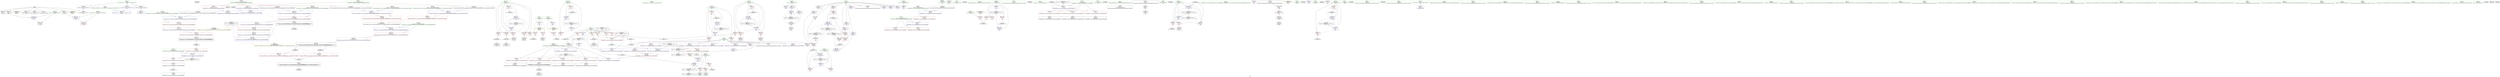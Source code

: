 digraph "SVFG" {
	label="SVFG";

	Node0x55699b286ef0 [shape=record,color=grey,label="{NodeID: 0\nNullPtr}"];
	Node0x55699b286ef0 -> Node0x55699b404860[style=solid];
	Node0x55699b286ef0 -> Node0x55699b404960[style=solid];
	Node0x55699b286ef0 -> Node0x55699b404a30[style=solid];
	Node0x55699b286ef0 -> Node0x55699b404b00[style=solid];
	Node0x55699b286ef0 -> Node0x55699b404bd0[style=solid];
	Node0x55699b286ef0 -> Node0x55699b404ca0[style=solid];
	Node0x55699b286ef0 -> Node0x55699b40f9d0[style=solid];
	Node0x55699b452880 [shape=record,color=black,label="{NodeID: 526\n224 = PHI()\n}"];
	Node0x55699b4293d0 [shape=record,color=yellow,style=double,label="{NodeID: 443\n16V_1 = ENCHI(MR_16V_0)\npts\{730000 \}\nFun[_ZNK9__gnu_cxx17__normal_iteratorIPcNSt7__cxx1112basic_stringIcSt11char_traitsIcESaIcEEEEdeEv]}"];
	Node0x55699b4293d0 -> Node0x55699b40b1d0[style=dashed];
	Node0x55699b4166d0 [shape=record,color=grey,label="{NodeID: 360\n385 = Binary(384, 112, )\n}"];
	Node0x55699b4166d0 -> Node0x55699b407840[style=solid];
	Node0x55699b4059c0 [shape=record,color=red,label="{NodeID: 194\n288\<--201\n\<--i\nmain\n}"];
	Node0x55699b4059c0 -> Node0x55699b4169d0[style=solid];
	Node0x55699b402190 [shape=record,color=black,label="{NodeID: 111\n352\<--351\nidxprom38\<--add37\nmain\n}"];
	Node0x55699b400b80 [shape=record,color=green,label="{NodeID: 28\n40\<--41\n__cxx_global_var_init\<--__cxx_global_var_init_field_insensitive\n}"];
	Node0x55699b3e4e30 [shape=record,color=black,label="{NodeID: 388\nMR_6V_3 = PHI(MR_6V_4, MR_6V_2, )\npts\{69 \}\n}"];
	Node0x55699b3e4e30 -> Node0x55699b40a330[style=dashed];
	Node0x55699b3e4e30 -> Node0x55699b40a400[style=dashed];
	Node0x55699b3e4e30 -> Node0x55699b40a4d0[style=dashed];
	Node0x55699b3e4e30 -> Node0x55699b40a5a0[style=dashed];
	Node0x55699b3e4e30 -> Node0x55699b410220[style=dashed];
	Node0x55699b407080 [shape=record,color=red,label="{NodeID: 222\n340\<--339\n\<--arrayidx31\nmain\n}"];
	Node0x55699b407080 -> Node0x55699b401f20[style=solid];
	Node0x55699b408b40 [shape=record,color=purple,label="{NodeID: 139\n387\<--21\narrayidx61\<--dp\nmain\n}"];
	Node0x55699b403440 [shape=record,color=green,label="{NodeID: 56\n205\<--206\nexn.slot\<--exn.slot_field_insensitive\nmain\n}"];
	Node0x55699b403440 -> Node0x55699b405a90[style=solid];
	Node0x55699b403440 -> Node0x55699b410be0[style=solid];
	Node0x55699b410700 [shape=record,color=blue,label="{NodeID: 250\n195\<--9\nretval\<--\nmain\n}"];
	Node0x55699b40a260 [shape=record,color=red,label="{NodeID: 167\n82\<--66\n\<--s.addr\n_Z6insertRNSt7__cxx1112basic_stringIcSt11char_traitsIcESaIcEEE\n}"];
	Node0x55699b40a260 -> Node0x55699b40fc70[style=solid];
	Node0x55699b404d70 [shape=record,color=black,label="{NodeID: 84\n194\<--9\nmain_ret\<--\nmain\n}"];
	Node0x55699b3efcf0 [shape=record,color=green,label="{NodeID: 1\n7\<--1\n__dso_handle\<--dummyObj\nGlob }"];
	Node0x55699b452950 [shape=record,color=black,label="{NodeID: 527\n234 = PHI()\n}"];
	Node0x55699b416850 [shape=record,color=grey,label="{NodeID: 361\n380 = Binary(379, 112, )\n}"];
	Node0x55699b416850 -> Node0x55699b402400[style=solid];
	Node0x55699b405a90 [shape=record,color=red,label="{NodeID: 195\n441\<--205\nexn\<--exn.slot\nmain\n}"];
	Node0x55699b402260 [shape=record,color=black,label="{NodeID: 112\n355\<--354\nidxprom40\<--\nmain\n}"];
	Node0x55699b400c50 [shape=record,color=green,label="{NodeID: 29\n44\<--45\n_ZNSt8ios_base4InitC1Ev\<--_ZNSt8ios_base4InitC1Ev_field_insensitive\n}"];
	Node0x55699b427de0 [shape=record,color=black,label="{NodeID: 389\nMR_10V_2 = PHI(MR_10V_3, MR_10V_1, )\npts\{77 \}\n}"];
	Node0x55699b427de0 -> Node0x55699b40fee0[style=dashed];
	Node0x55699b407150 [shape=record,color=red,label="{NodeID: 223\n349\<--348\n\<--arrayidx36\nmain\n}"];
	Node0x55699b407150 -> Node0x55699b417150[style=solid];
	Node0x55699b408c10 [shape=record,color=purple,label="{NodeID: 140\n391\<--21\narrayidx64\<--dp\nmain\n}"];
	Node0x55699b408c10 -> Node0x55699b4073c0[style=solid];
	Node0x55699b408c10 -> Node0x55699b4115a0[style=solid];
	Node0x55699b403510 [shape=record,color=green,label="{NodeID: 57\n207\<--208\nehselector.slot\<--ehselector.slot_field_insensitive\nmain\n}"];
	Node0x55699b403510 -> Node0x55699b405b60[style=solid];
	Node0x55699b403510 -> Node0x55699b410cb0[style=solid];
	Node0x55699b430de0 [shape=record,color=black,label="{NodeID: 417\nMR_14V_3 = PHI(MR_14V_4, MR_14V_2, )\npts\{170000 \}\n|{|<s2>22}}"];
	Node0x55699b430de0 -> Node0x55699b406fb0[style=dashed];
	Node0x55699b430de0 -> Node0x55699b42f4e0[style=dashed];
	Node0x55699b430de0:s2 -> Node0x55699b4287e0[style=dashed,color=red];
	Node0x55699b4107d0 [shape=record,color=blue,label="{NodeID: 251\n199\<--112\nw\<--\nmain\n}"];
	Node0x55699b4107d0 -> Node0x55699b42c7e0[style=dashed];
	Node0x55699b40a330 [shape=record,color=red,label="{NodeID: 168\n114\<--68\n\<--cur\n_Z6insertRNSt7__cxx1112basic_stringIcSt11char_traitsIcESaIcEEE\n}"];
	Node0x55699b40a330 -> Node0x55699b4054e0[style=solid];
	Node0x55699b404e40 [shape=record,color=black,label="{NodeID: 85\n16\<--15\n\<--tr\nCan only get source location for instruction, argument, global var or function.}"];
	Node0x55699b3d7c50 [shape=record,color=green,label="{NodeID: 2\n9\<--1\n\<--dummyObj\nCan only get source location for instruction, argument, global var or function.}"];
	Node0x55699b452a20 [shape=record,color=black,label="{NodeID: 528\n237 = PHI()\n}"];
	Node0x55699b4169d0 [shape=record,color=grey,label="{NodeID: 362\n289 = Binary(288, 112, )\n}"];
	Node0x55699b4169d0 -> Node0x55699b410b10[style=solid];
	Node0x55699b405b60 [shape=record,color=red,label="{NodeID: 196\n442\<--207\nsel\<--ehselector.slot\nmain\n}"];
	Node0x55699b402330 [shape=record,color=black,label="{NodeID: 113\n377\<--376\nidxprom54\<--\nmain\n}"];
	Node0x55699b400d20 [shape=record,color=green,label="{NodeID: 30\n50\<--51\n__cxa_atexit\<--__cxa_atexit_field_insensitive\n}"];
	Node0x55699b4282e0 [shape=record,color=black,label="{NodeID: 390\nMR_12V_2 = PHI(MR_12V_3, MR_12V_1, )\npts\{79 \}\n}"];
	Node0x55699b4282e0 -> Node0x55699b40ffb0[style=dashed];
	Node0x55699b407220 [shape=record,color=red,label="{NodeID: 224\n357\<--356\n\<--arrayidx41\nmain\n}"];
	Node0x55699b407220 -> Node0x55699b417150[style=solid];
	Node0x55699b408ce0 [shape=record,color=purple,label="{NodeID: 141\n416\<--21\narrayidx78\<--dp\nmain\n}"];
	Node0x55699b4035e0 [shape=record,color=green,label="{NodeID: 58\n209\<--210\ni14\<--i14_field_insensitive\nmain\n}"];
	Node0x55699b4035e0 -> Node0x55699b405c30[style=solid];
	Node0x55699b4035e0 -> Node0x55699b405d00[style=solid];
	Node0x55699b4035e0 -> Node0x55699b405dd0[style=solid];
	Node0x55699b4035e0 -> Node0x55699b405ea0[style=solid];
	Node0x55699b4035e0 -> Node0x55699b405f70[style=solid];
	Node0x55699b4035e0 -> Node0x55699b406040[style=solid];
	Node0x55699b4035e0 -> Node0x55699b410e50[style=solid];
	Node0x55699b4035e0 -> Node0x55699b411740[style=solid];
	Node0x55699b4108a0 [shape=record,color=blue,label="{NodeID: 252\n13\<--9\nsz\<--\nmain\n}"];
	Node0x55699b4108a0 -> Node0x55699b4303e0[style=dashed];
	Node0x55699b40a400 [shape=record,color=red,label="{NodeID: 169\n126\<--68\n\<--cur\n_Z6insertRNSt7__cxx1112basic_stringIcSt11char_traitsIcESaIcEEE\n}"];
	Node0x55699b40a400 -> Node0x55699b405680[style=solid];
	Node0x55699b404f40 [shape=record,color=black,label="{NodeID: 86\n23\<--21\n\<--dp\nCan only get source location for instruction, argument, global var or function.}"];
	Node0x55699b3d7e80 [shape=record,color=green,label="{NodeID: 3\n25\<--1\n_ZSt3cin\<--dummyObj\nGlob }"];
	Node0x55699b452af0 [shape=record,color=black,label="{NodeID: 529\n247 = PHI()\n}"];
	Node0x55699b416b50 [shape=record,color=grey,label="{NodeID: 363\n389 = Binary(388, 112, )\n}"];
	Node0x55699b416b50 -> Node0x55699b4078d0[style=solid];
	Node0x55699b405c30 [shape=record,color=red,label="{NodeID: 197\n306\<--209\n\<--i14\nmain\n}"];
	Node0x55699b405c30 -> Node0x55699b40b8f0[style=solid];
	Node0x55699b402400 [shape=record,color=black,label="{NodeID: 114\n381\<--380\nidxprom57\<--add56\nmain\n}"];
	Node0x55699b400e20 [shape=record,color=green,label="{NodeID: 31\n49\<--55\n_ZNSt8ios_base4InitD1Ev\<--_ZNSt8ios_base4InitD1Ev_field_insensitive\n}"];
	Node0x55699b400e20 -> Node0x55699b405240[style=solid];
	Node0x55699b4287e0 [shape=record,color=black,label="{NodeID: 391\nMR_14V_2 = PHI(MR_14V_3, MR_14V_1, )\npts\{170000 \}\n|{|<s4>22}}"];
	Node0x55699b4287e0 -> Node0x55699b40ac20[style=dashed];
	Node0x55699b4287e0 -> Node0x55699b40acf0[style=dashed];
	Node0x55699b4287e0 -> Node0x55699b410150[style=dashed];
	Node0x55699b4287e0 -> Node0x55699b4287e0[style=dashed];
	Node0x55699b4287e0:s4 -> Node0x55699b430de0[style=dashed,color=blue];
	Node0x55699b4072f0 [shape=record,color=red,label="{NodeID: 225\n383\<--382\n\<--arrayidx58\nmain\n}"];
	Node0x55699b4072f0 -> Node0x55699b4178d0[style=solid];
	Node0x55699b408db0 [shape=record,color=purple,label="{NodeID: 142\n419\<--21\narrayidx80\<--dp\nmain\n}"];
	Node0x55699b408db0 -> Node0x55699b407490[style=solid];
	Node0x55699b4036b0 [shape=record,color=green,label="{NodeID: 59\n211\<--212\ncur\<--cur_field_insensitive\nmain\n}"];
	Node0x55699b4036b0 -> Node0x55699b406110[style=solid];
	Node0x55699b4036b0 -> Node0x55699b4061e0[style=solid];
	Node0x55699b4036b0 -> Node0x55699b4062b0[style=solid];
	Node0x55699b4036b0 -> Node0x55699b406380[style=solid];
	Node0x55699b4036b0 -> Node0x55699b410f20[style=solid];
	Node0x55699b4036b0 -> Node0x55699b411400[style=solid];
	Node0x55699b410970 [shape=record,color=blue,label="{NodeID: 253\n201\<--9\ni\<--\nmain\n}"];
	Node0x55699b410970 -> Node0x55699b4058f0[style=dashed];
	Node0x55699b410970 -> Node0x55699b4059c0[style=dashed];
	Node0x55699b410970 -> Node0x55699b410b10[style=dashed];
	Node0x55699b410970 -> Node0x55699b42cce0[style=dashed];
	Node0x55699b40a4d0 [shape=record,color=red,label="{NodeID: 170\n134\<--68\n\<--cur\n_Z6insertRNSt7__cxx1112basic_stringIcSt11char_traitsIcESaIcEEE\n}"];
	Node0x55699b40a4d0 -> Node0x55699b402580[style=solid];
	Node0x55699b405040 [shape=record,color=black,label="{NodeID: 87\n26\<--25\n\<--_ZSt3cin\nCan only get source location for instruction, argument, global var or function.}"];
	Node0x55699b405040 -> Node0x55699b409970[style=solid];
	Node0x55699b3ef710 [shape=record,color=green,label="{NodeID: 4\n28\<--1\n_ZSt4cout\<--dummyObj\nGlob }"];
	Node0x55699b452bf0 [shape=record,color=black,label="{NodeID: 530\n251 = PHI()\n}"];
	Node0x55699b416cd0 [shape=record,color=grey,label="{NodeID: 364\n363 = Binary(362, 112, )\n}"];
	Node0x55699b416cd0 -> Node0x55699b411330[style=solid];
	Node0x55699b405d00 [shape=record,color=red,label="{NodeID: 198\n343\<--209\n\<--i14\nmain\n}"];
	Node0x55699b405d00 -> Node0x55699b401ff0[style=solid];
	Node0x55699b407840 [shape=record,color=black,label="{NodeID: 115\n386\<--385\nidxprom60\<--add59\nmain\n}"];
	Node0x55699b400f20 [shape=record,color=green,label="{NodeID: 32\n62\<--63\n_Z6insertRNSt7__cxx1112basic_stringIcSt11char_traitsIcESaIcEEE\<--_Z6insertRNSt7__cxx1112basic_stringIcSt11char_traitsIcESaIcEEE_field_insensitive\n}"];
	Node0x55699b428ce0 [shape=record,color=black,label="{NodeID: 392\nMR_16V_3 = PHI(MR_16V_4, MR_16V_2, )\npts\{730000 \}\n|{<s0>5|<s1>6|<s2>7|<s3>7}}"];
	Node0x55699b428ce0:s0 -> Node0x55699b437f30[style=dashed,color=red];
	Node0x55699b428ce0:s1 -> Node0x55699b4293d0[style=dashed,color=red];
	Node0x55699b428ce0:s2 -> Node0x55699b40b370[style=dashed,color=red];
	Node0x55699b428ce0:s3 -> Node0x55699b410630[style=dashed,color=red];
	Node0x55699b4073c0 [shape=record,color=red,label="{NodeID: 226\n392\<--391\n\<--arrayidx64\nmain\n}"];
	Node0x55699b4073c0 -> Node0x55699b4178d0[style=solid];
	Node0x55699b408e80 [shape=record,color=purple,label="{NodeID: 143\n246\<--29\n\<--.str\nmain\n}"];
	Node0x55699b403780 [shape=record,color=green,label="{NodeID: 60\n213\<--214\nw21\<--w21_field_insensitive\nmain\n}"];
	Node0x55699b403780 -> Node0x55699b406450[style=solid];
	Node0x55699b403780 -> Node0x55699b406520[style=solid];
	Node0x55699b403780 -> Node0x55699b4065f0[style=solid];
	Node0x55699b403780 -> Node0x55699b410ff0[style=solid];
	Node0x55699b403780 -> Node0x55699b411330[style=solid];
	Node0x55699b410a40 [shape=record,color=blue,label="{NodeID: 254\n281\<--283\narrayidx\<--\nmain\n}"];
	Node0x55699b410a40 -> Node0x55699b407080[style=dashed];
	Node0x55699b410a40 -> Node0x55699b410a40[style=dashed];
	Node0x55699b410a40 -> Node0x55699b42f9e0[style=dashed];
	Node0x55699b40a5a0 [shape=record,color=red,label="{NodeID: 171\n147\<--68\n\<--cur\n_Z6insertRNSt7__cxx1112basic_stringIcSt11char_traitsIcESaIcEEE\n}"];
	Node0x55699b40a5a0 -> Node0x55699b402720[style=solid];
	Node0x55699b405140 [shape=record,color=black,label="{NodeID: 88\n27\<--25\n\<--_ZSt3cin\nCan only get source location for instruction, argument, global var or function.}"];
	Node0x55699b405140 -> Node0x55699b40a190[style=solid];
	Node0x55699b3edee0 [shape=record,color=green,label="{NodeID: 5\n29\<--1\n.str\<--dummyObj\nGlob }"];
	Node0x55699b452cf0 [shape=record,color=black,label="{NodeID: 531\n255 = PHI()\n}"];
	Node0x55699b416e50 [shape=record,color=grey,label="{NodeID: 365\n124 = Binary(123, 112, )\n}"];
	Node0x55699b416e50 -> Node0x55699b410080[style=solid];
	Node0x55699b416e50 -> Node0x55699b410150[style=solid];
	Node0x55699b405dd0 [shape=record,color=red,label="{NodeID: 199\n350\<--209\n\<--i14\nmain\n}"];
	Node0x55699b405dd0 -> Node0x55699b416fd0[style=solid];
	Node0x55699b4078d0 [shape=record,color=black,label="{NodeID: 116\n390\<--389\nidxprom63\<--add62\nmain\n}"];
	Node0x55699b401020 [shape=record,color=green,label="{NodeID: 33\n66\<--67\ns.addr\<--s.addr_field_insensitive\n_Z6insertRNSt7__cxx1112basic_stringIcSt11char_traitsIcESaIcEEE\n}"];
	Node0x55699b401020 -> Node0x55699b40a260[style=solid];
	Node0x55699b401020 -> Node0x55699b40fad0[style=solid];
	Node0x55699b407490 [shape=record,color=red,label="{NodeID: 227\n420\<--419\n\<--arrayidx80\nmain\n}"];
	Node0x55699b407490 -> Node0x55699b417a50[style=solid];
	Node0x55699b408f50 [shape=record,color=purple,label="{NodeID: 144\n254\<--31\n\<--.str.1\nmain\n}"];
	Node0x55699b403850 [shape=record,color=green,label="{NodeID: 61\n215\<--216\nnxt\<--nxt_field_insensitive\nmain\n}"];
	Node0x55699b403850 -> Node0x55699b4066c0[style=solid];
	Node0x55699b403850 -> Node0x55699b406790[style=solid];
	Node0x55699b403850 -> Node0x55699b406860[style=solid];
	Node0x55699b403850 -> Node0x55699b4110c0[style=solid];
	Node0x55699b403850 -> Node0x55699b411190[style=solid];
	Node0x55699b410b10 [shape=record,color=blue,label="{NodeID: 255\n201\<--289\ni\<--inc\nmain\n}"];
	Node0x55699b410b10 -> Node0x55699b4058f0[style=dashed];
	Node0x55699b410b10 -> Node0x55699b4059c0[style=dashed];
	Node0x55699b410b10 -> Node0x55699b410b10[style=dashed];
	Node0x55699b410b10 -> Node0x55699b42cce0[style=dashed];
	Node0x55699b40a670 [shape=record,color=red,label="{NodeID: 172\n84\<--70\n\<--__range1\n_Z6insertRNSt7__cxx1112basic_stringIcSt11char_traitsIcESaIcEEE\n}"];
	Node0x55699b405240 [shape=record,color=black,label="{NodeID: 89\n48\<--49\n\<--_ZNSt8ios_base4InitD1Ev\nCan only get source location for instruction, argument, global var or function.}"];
	Node0x55699b3edf70 [shape=record,color=green,label="{NodeID: 6\n31\<--1\n.str.1\<--dummyObj\nGlob }"];
	Node0x55699b452dc0 [shape=record,color=black,label="{NodeID: 532\n256 = PHI()\n}"];
	Node0x55699b437f30 [shape=record,color=yellow,style=double,label="{NodeID: 449\n24V_1 = ENCHI(MR_24V_0)\npts\{730000 750000 \}\nFun[_ZN9__gnu_cxxneIPcNSt7__cxx1112basic_stringIcSt11char_traitsIcESaIcEEEEEbRKNS_17__normal_iteratorIT_T0_EESD_]}"];
	Node0x55699b437f30 -> Node0x55699b40af60[style=dashed];
	Node0x55699b437f30 -> Node0x55699b40b030[style=dashed];
	Node0x55699b416fd0 [shape=record,color=grey,label="{NodeID: 366\n351 = Binary(350, 112, )\n}"];
	Node0x55699b416fd0 -> Node0x55699b402190[style=solid];
	Node0x55699b405ea0 [shape=record,color=red,label="{NodeID: 200\n376\<--209\n\<--i14\nmain\n}"];
	Node0x55699b405ea0 -> Node0x55699b402330[style=solid];
	Node0x55699b407960 [shape=record,color=black,label="{NodeID: 117\n415\<--414\nidxprom77\<--\nmain\n}"];
	Node0x55699b4010f0 [shape=record,color=green,label="{NodeID: 34\n68\<--69\ncur\<--cur_field_insensitive\n_Z6insertRNSt7__cxx1112basic_stringIcSt11char_traitsIcESaIcEEE\n}"];
	Node0x55699b4010f0 -> Node0x55699b40a330[style=solid];
	Node0x55699b4010f0 -> Node0x55699b40a400[style=solid];
	Node0x55699b4010f0 -> Node0x55699b40a4d0[style=solid];
	Node0x55699b4010f0 -> Node0x55699b40a5a0[style=solid];
	Node0x55699b4010f0 -> Node0x55699b40fba0[style=solid];
	Node0x55699b4010f0 -> Node0x55699b410220[style=solid];
	Node0x55699b407560 [shape=record,color=red,label="{NodeID: 228\n484\<--481\nthis1\<--this.addr\n_ZNK9__gnu_cxx17__normal_iteratorIPcNSt7__cxx1112basic_stringIcSt11char_traitsIcESaIcEEEE4baseEv\n}"];
	Node0x55699b407560 -> Node0x55699b4098a0[style=solid];
	Node0x55699b409020 [shape=record,color=purple,label="{NodeID: 145\n433\<--33\n\<--.str.2\nmain\n}"];
	Node0x55699b403920 [shape=record,color=green,label="{NodeID: 62\n217\<--218\nw50\<--w50_field_insensitive\nmain\n}"];
	Node0x55699b403920 -> Node0x55699b406930[style=solid];
	Node0x55699b403920 -> Node0x55699b406a00[style=solid];
	Node0x55699b403920 -> Node0x55699b4114d0[style=solid];
	Node0x55699b403920 -> Node0x55699b411670[style=solid];
	Node0x55699b410be0 [shape=record,color=blue,label="{NodeID: 256\n205\<--293\nexn.slot\<--\nmain\n}"];
	Node0x55699b410be0 -> Node0x55699b405a90[style=dashed];
	Node0x55699b40a740 [shape=record,color=red,label="{NodeID: 173\n90\<--70\n\<--__range1\n_Z6insertRNSt7__cxx1112basic_stringIcSt11char_traitsIcESaIcEEE\n}"];
	Node0x55699b405340 [shape=record,color=black,label="{NodeID: 90\n107\<--106\nconv\<--\n_Z6insertRNSt7__cxx1112basic_stringIcSt11char_traitsIcESaIcEEE\n}"];
	Node0x55699b405340 -> Node0x55699b418050[style=solid];
	Node0x55699b3f01c0 [shape=record,color=green,label="{NodeID: 7\n33\<--1\n.str.2\<--dummyObj\nGlob }"];
	Node0x55699b452ef0 [shape=record,color=black,label="{NodeID: 533\n257 = PHI()\n}"];
	Node0x55699b438010 [shape=record,color=yellow,style=double,label="{NodeID: 450\n32V_1 = ENCHI(MR_32V_0)\npts\{1 \}\nFun[main]}"];
	Node0x55699b438010 -> Node0x55699b40a190[style=dashed];
	Node0x55699b417150 [shape=record,color=grey,label="{NodeID: 367\n358 = Binary(357, 349, )\n}"];
	Node0x55699b417150 -> Node0x55699b411260[style=solid];
	Node0x55699b405f70 [shape=record,color=red,label="{NodeID: 201\n384\<--209\n\<--i14\nmain\n}"];
	Node0x55699b405f70 -> Node0x55699b4166d0[style=solid];
	Node0x55699b407a30 [shape=record,color=black,label="{NodeID: 118\n418\<--417\nidxprom79\<--\nmain\n}"];
	Node0x55699b4011c0 [shape=record,color=green,label="{NodeID: 35\n70\<--71\n__range1\<--__range1_field_insensitive\n_Z6insertRNSt7__cxx1112basic_stringIcSt11char_traitsIcESaIcEEE\n}"];
	Node0x55699b4011c0 -> Node0x55699b40a670[style=solid];
	Node0x55699b4011c0 -> Node0x55699b40a740[style=solid];
	Node0x55699b4011c0 -> Node0x55699b40fc70[style=solid];
	Node0x55699b407630 [shape=record,color=blue,label="{NodeID: 229\n8\<--9\nn\<--\nGlob }"];
	Node0x55699b407630 -> Node0x55699b438120[style=dashed];
	Node0x55699b4090f0 [shape=record,color=purple,label="{NodeID: 146\n491\<--35\nllvm.global_ctors_0\<--llvm.global_ctors\nGlob }"];
	Node0x55699b4090f0 -> Node0x55699b40f7d0[style=solid];
	Node0x55699b4039f0 [shape=record,color=green,label="{NodeID: 63\n219\<--220\nans\<--ans_field_insensitive\nmain\n}"];
	Node0x55699b4039f0 -> Node0x55699b406ad0[style=solid];
	Node0x55699b4039f0 -> Node0x55699b406ba0[style=solid];
	Node0x55699b4039f0 -> Node0x55699b411810[style=solid];
	Node0x55699b4039f0 -> Node0x55699b4119b0[style=solid];
	Node0x55699b410cb0 [shape=record,color=blue,label="{NodeID: 257\n207\<--295\nehselector.slot\<--\nmain\n}"];
	Node0x55699b410cb0 -> Node0x55699b405b60[style=dashed];
	Node0x55699b40a810 [shape=record,color=red,label="{NodeID: 174\n106\<--76\n\<--c\n_Z6insertRNSt7__cxx1112basic_stringIcSt11char_traitsIcESaIcEEE\n}"];
	Node0x55699b40a810 -> Node0x55699b405340[style=solid];
	Node0x55699b405410 [shape=record,color=black,label="{NodeID: 91\n110\<--108\n\<--cmp\n_Z6insertRNSt7__cxx1112basic_stringIcSt11char_traitsIcESaIcEEE\n}"];
	Node0x55699b3f0250 [shape=record,color=green,label="{NodeID: 8\n36\<--1\n\<--dummyObj\nCan only get source location for instruction, argument, global var or function.}"];
	Node0x55699b452fc0 [shape=record,color=black,label="{NodeID: 534\n276 = PHI()\n}"];
	Node0x55699b438120 [shape=record,color=yellow,style=double,label="{NodeID: 451\n34V_1 = ENCHI(MR_34V_0)\npts\{10 \}\nFun[main]}"];
	Node0x55699b438120 -> Node0x55699b409a40[style=dashed];
	Node0x55699b438120 -> Node0x55699b409b10[style=dashed];
	Node0x55699b4172d0 [shape=record,color=grey,label="{NodeID: 368\n368 = Binary(367, 112, )\n}"];
	Node0x55699b4172d0 -> Node0x55699b411400[style=solid];
	Node0x55699b406040 [shape=record,color=red,label="{NodeID: 202\n401\<--209\n\<--i14\nmain\n}"];
	Node0x55699b406040 -> Node0x55699b417d50[style=solid];
	Node0x55699b407b00 [shape=record,color=black,label="{NodeID: 119\n479\<--485\n_ZNK9__gnu_cxx17__normal_iteratorIPcNSt7__cxx1112basic_stringIcSt11char_traitsIcESaIcEEEE4baseEv_ret\<--_M_current\n_ZNK9__gnu_cxx17__normal_iteratorIPcNSt7__cxx1112basic_stringIcSt11char_traitsIcESaIcEEEE4baseEv\n|{<s0>8|<s1>9}}"];
	Node0x55699b407b00:s0 -> Node0x55699b452540[style=solid,color=blue];
	Node0x55699b407b00:s1 -> Node0x55699b452740[style=solid,color=blue];
	Node0x55699b401290 [shape=record,color=green,label="{NodeID: 36\n72\<--73\n__begin1\<--__begin1_field_insensitive\n_Z6insertRNSt7__cxx1112basic_stringIcSt11char_traitsIcESaIcEEE\n|{|<s1>5|<s2>6|<s3>7}}"];
	Node0x55699b401290 -> Node0x55699b4093c0[style=solid];
	Node0x55699b401290:s1 -> Node0x55699b453860[style=solid,color=red];
	Node0x55699b401290:s2 -> Node0x55699b453400[style=solid,color=red];
	Node0x55699b401290:s3 -> Node0x55699b453750[style=solid,color=red];
	Node0x55699b407730 [shape=record,color=blue,label="{NodeID: 230\n11\<--9\nm\<--\nGlob }"];
	Node0x55699b407730 -> Node0x55699b438200[style=dashed];
	Node0x55699b4091c0 [shape=record,color=purple,label="{NodeID: 147\n492\<--35\nllvm.global_ctors_1\<--llvm.global_ctors\nGlob }"];
	Node0x55699b4091c0 -> Node0x55699b40f8d0[style=solid];
	Node0x55699b403ac0 [shape=record,color=green,label="{NodeID: 64\n221\<--222\ni72\<--i72_field_insensitive\nmain\n}"];
	Node0x55699b403ac0 -> Node0x55699b406c70[style=solid];
	Node0x55699b403ac0 -> Node0x55699b406d40[style=solid];
	Node0x55699b403ac0 -> Node0x55699b406e10[style=solid];
	Node0x55699b403ac0 -> Node0x55699b4118e0[style=solid];
	Node0x55699b403ac0 -> Node0x55699b411a80[style=solid];
	Node0x55699b410d80 [shape=record,color=blue,label="{NodeID: 258\n301\<--303\n\<--\nmain\n}"];
	Node0x55699b410d80 -> Node0x55699b407490[style=dashed];
	Node0x55699b410d80 -> Node0x55699b42fee0[style=dashed];
	Node0x55699b410d80 -> Node0x55699b4358e0[style=dashed];
	Node0x55699b40a8e0 [shape=record,color=red,label="{NodeID: 175\n117\<--78\n\<--z\n_Z6insertRNSt7__cxx1112basic_stringIcSt11char_traitsIcESaIcEEE\n}"];
	Node0x55699b40a8e0 -> Node0x55699b4055b0[style=solid];
	Node0x55699b4054e0 [shape=record,color=black,label="{NodeID: 92\n115\<--114\nidxprom\<--\n_Z6insertRNSt7__cxx1112basic_stringIcSt11char_traitsIcESaIcEEE\n}"];
	Node0x55699b3ef190 [shape=record,color=green,label="{NodeID: 9\n109\<--1\n\<--dummyObj\nCan only get source location for instruction, argument, global var or function.}"];
	Node0x55699b453090 [shape=record,color=black,label="{NodeID: 535\n279 = PHI(64, )\n}"];
	Node0x55699b453090 -> Node0x55699b402c00[style=solid];
	Node0x55699b438200 [shape=record,color=yellow,style=double,label="{NodeID: 452\n36V_1 = ENCHI(MR_36V_0)\npts\{12 \}\nFun[main]}"];
	Node0x55699b438200 -> Node0x55699b409be0[style=dashed];
	Node0x55699b417450 [shape=record,color=grey,label="{NodeID: 369\n334 = Binary(333, 112, )\n}"];
	Node0x55699b417450 -> Node0x55699b411190[style=solid];
	Node0x55699b406110 [shape=record,color=red,label="{NodeID: 203\n312\<--211\n\<--cur\nmain\n}"];
	Node0x55699b406110 -> Node0x55699b4184d0[style=solid];
	Node0x55699b407bd0 [shape=record,color=purple,label="{NodeID: 120\n46\<--4\n\<--_ZStL8__ioinit\n__cxx_global_var_init\n}"];
	Node0x55699b401360 [shape=record,color=green,label="{NodeID: 37\n74\<--75\n__end1\<--__end1_field_insensitive\n_Z6insertRNSt7__cxx1112basic_stringIcSt11char_traitsIcESaIcEEE\n|{|<s1>5}}"];
	Node0x55699b401360 -> Node0x55699b409490[style=solid];
	Node0x55699b401360:s1 -> Node0x55699b453970[style=solid,color=red];
	Node0x55699b40f6d0 [shape=record,color=blue,label="{NodeID: 231\n13\<--9\nsz\<--\nGlob }"];
	Node0x55699b40f6d0 -> Node0x55699b42c2e0[style=dashed];
	Node0x55699b4092c0 [shape=record,color=purple,label="{NodeID: 148\n493\<--35\nllvm.global_ctors_2\<--llvm.global_ctors\nGlob }"];
	Node0x55699b4092c0 -> Node0x55699b40f9d0[style=solid];
	Node0x55699b403b90 [shape=record,color=green,label="{NodeID: 65\n226\<--227\n_ZNSt8ios_base15sync_with_stdioEb\<--_ZNSt8ios_base15sync_with_stdioEb_field_insensitive\n}"];
	Node0x55699b410e50 [shape=record,color=blue,label="{NodeID: 259\n209\<--9\ni14\<--\nmain\n}"];
	Node0x55699b410e50 -> Node0x55699b405c30[style=dashed];
	Node0x55699b410e50 -> Node0x55699b405d00[style=dashed];
	Node0x55699b410e50 -> Node0x55699b405dd0[style=dashed];
	Node0x55699b410e50 -> Node0x55699b405ea0[style=dashed];
	Node0x55699b410e50 -> Node0x55699b405f70[style=dashed];
	Node0x55699b410e50 -> Node0x55699b406040[style=dashed];
	Node0x55699b410e50 -> Node0x55699b411740[style=dashed];
	Node0x55699b410e50 -> Node0x55699b42d1e0[style=dashed];
	Node0x55699b40a9b0 [shape=record,color=red,label="{NodeID: 176\n129\<--78\n\<--z\n_Z6insertRNSt7__cxx1112basic_stringIcSt11char_traitsIcESaIcEEE\n}"];
	Node0x55699b40a9b0 -> Node0x55699b405750[style=solid];
	Node0x55699b4055b0 [shape=record,color=black,label="{NodeID: 93\n118\<--117\nidxprom5\<--\n_Z6insertRNSt7__cxx1112basic_stringIcSt11char_traitsIcESaIcEEE\n}"];
	Node0x55699b3ef260 [shape=record,color=green,label="{NodeID: 10\n112\<--1\n\<--dummyObj\nCan only get source location for instruction, argument, global var or function.}"];
	Node0x55699b4532c0 [shape=record,color=black,label="{NodeID: 536\n65 = PHI(203, )\n0th arg _Z6insertRNSt7__cxx1112basic_stringIcSt11char_traitsIcESaIcEEE }"];
	Node0x55699b4532c0 -> Node0x55699b40fad0[style=solid];
	Node0x55699b4175d0 [shape=record,color=grey,label="{NodeID: 370\n426 = Binary(425, 112, )\n}"];
	Node0x55699b4175d0 -> Node0x55699b411a80[style=solid];
	Node0x55699b4061e0 [shape=record,color=red,label="{NodeID: 204\n322\<--211\n\<--cur\nmain\n}"];
	Node0x55699b4061e0 -> Node0x55699b402cd0[style=solid];
	Node0x55699b407ca0 [shape=record,color=purple,label="{NodeID: 121\n116\<--15\narrayidx\<--tr\n_Z6insertRNSt7__cxx1112basic_stringIcSt11char_traitsIcESaIcEEE\n}"];
	Node0x55699b401430 [shape=record,color=green,label="{NodeID: 38\n76\<--77\nc\<--c_field_insensitive\n_Z6insertRNSt7__cxx1112basic_stringIcSt11char_traitsIcESaIcEEE\n}"];
	Node0x55699b401430 -> Node0x55699b40a810[style=solid];
	Node0x55699b401430 -> Node0x55699b40fee0[style=solid];
	Node0x55699b40f7d0 [shape=record,color=blue,label="{NodeID: 232\n491\<--36\nllvm.global_ctors_0\<--\nGlob }"];
	Node0x55699b4093c0 [shape=record,color=purple,label="{NodeID: 149\n88\<--72\ncoerce.dive\<--__begin1\n_Z6insertRNSt7__cxx1112basic_stringIcSt11char_traitsIcESaIcEEE\n}"];
	Node0x55699b4093c0 -> Node0x55699b40fd40[style=solid];
	Node0x55699b403c90 [shape=record,color=green,label="{NodeID: 66\n235\<--236\n_ZNSt9basic_iosIcSt11char_traitsIcEE3tieEPSo\<--_ZNSt9basic_iosIcSt11char_traitsIcEE3tieEPSo_field_insensitive\n}"];
	Node0x55699b410f20 [shape=record,color=blue,label="{NodeID: 260\n211\<--9\ncur\<--\nmain\n}"];
	Node0x55699b410f20 -> Node0x55699b406110[style=dashed];
	Node0x55699b410f20 -> Node0x55699b4061e0[style=dashed];
	Node0x55699b410f20 -> Node0x55699b4062b0[style=dashed];
	Node0x55699b410f20 -> Node0x55699b406380[style=dashed];
	Node0x55699b410f20 -> Node0x55699b410f20[style=dashed];
	Node0x55699b410f20 -> Node0x55699b411400[style=dashed];
	Node0x55699b410f20 -> Node0x55699b42d6e0[style=dashed];
	Node0x55699b40aa80 [shape=record,color=red,label="{NodeID: 177\n137\<--78\n\<--z\n_Z6insertRNSt7__cxx1112basic_stringIcSt11char_traitsIcESaIcEEE\n}"];
	Node0x55699b40aa80 -> Node0x55699b402650[style=solid];
	Node0x55699b405680 [shape=record,color=black,label="{NodeID: 94\n127\<--126\nidxprom7\<--\n_Z6insertRNSt7__cxx1112basic_stringIcSt11char_traitsIcESaIcEEE\n}"];
	Node0x55699b3eef50 [shape=record,color=green,label="{NodeID: 11\n225\<--1\n\<--dummyObj\nCan only get source location for instruction, argument, global var or function.}"];
	Node0x55699b453400 [shape=record,color=black,label="{NodeID: 537\n173 = PHI(72, )\n0th arg _ZNK9__gnu_cxx17__normal_iteratorIPcNSt7__cxx1112basic_stringIcSt11char_traitsIcESaIcEEEEdeEv }"];
	Node0x55699b453400 -> Node0x55699b410490[style=solid];
	Node0x55699b417750 [shape=record,color=grey,label="{NodeID: 371\n411 = Binary(410, 112, )\n}"];
	Node0x55699b417750 -> Node0x55699b40b770[style=solid];
	Node0x55699b4062b0 [shape=record,color=red,label="{NodeID: 205\n346\<--211\n\<--cur\nmain\n}"];
	Node0x55699b4062b0 -> Node0x55699b4020c0[style=solid];
	Node0x55699b407d70 [shape=record,color=purple,label="{NodeID: 122\n119\<--15\narrayidx6\<--tr\n_Z6insertRNSt7__cxx1112basic_stringIcSt11char_traitsIcESaIcEEE\n}"];
	Node0x55699b407d70 -> Node0x55699b40ac20[style=solid];
	Node0x55699b401500 [shape=record,color=green,label="{NodeID: 39\n78\<--79\nz\<--z_field_insensitive\n_Z6insertRNSt7__cxx1112basic_stringIcSt11char_traitsIcESaIcEEE\n}"];
	Node0x55699b401500 -> Node0x55699b40a8e0[style=solid];
	Node0x55699b401500 -> Node0x55699b40a9b0[style=solid];
	Node0x55699b401500 -> Node0x55699b40aa80[style=solid];
	Node0x55699b401500 -> Node0x55699b40ffb0[style=solid];
	Node0x55699b40f8d0 [shape=record,color=blue,label="{NodeID: 233\n492\<--37\nllvm.global_ctors_1\<--_GLOBAL__sub_I_Deemo1_0_1.cpp\nGlob }"];
	Node0x55699b409490 [shape=record,color=purple,label="{NodeID: 150\n94\<--74\ncoerce.dive2\<--__end1\n_Z6insertRNSt7__cxx1112basic_stringIcSt11char_traitsIcESaIcEEE\n}"];
	Node0x55699b409490 -> Node0x55699b40fe10[style=solid];
	Node0x55699b403d90 [shape=record,color=green,label="{NodeID: 67\n238\<--239\n_ZNSirsERi\<--_ZNSirsERi_field_insensitive\n}"];
	Node0x55699b410ff0 [shape=record,color=blue,label="{NodeID: 261\n213\<--9\nw21\<--\nmain\n}"];
	Node0x55699b410ff0 -> Node0x55699b406450[style=dashed];
	Node0x55699b410ff0 -> Node0x55699b406520[style=dashed];
	Node0x55699b410ff0 -> Node0x55699b4065f0[style=dashed];
	Node0x55699b410ff0 -> Node0x55699b411330[style=dashed];
	Node0x55699b410ff0 -> Node0x55699b434ee0[style=dashed];
	Node0x55699b40ab50 [shape=record,color=red,label="{NodeID: 178\n104\<--101\n\<--call4\n_Z6insertRNSt7__cxx1112basic_stringIcSt11char_traitsIcESaIcEEE\n}"];
	Node0x55699b40ab50 -> Node0x55699b40fee0[style=solid];
	Node0x55699b405750 [shape=record,color=black,label="{NodeID: 95\n130\<--129\nidxprom9\<--\n_Z6insertRNSt7__cxx1112basic_stringIcSt11char_traitsIcESaIcEEE\n}"];
	Node0x55699b3ef020 [shape=record,color=green,label="{NodeID: 12\n261\<--1\n\<--dummyObj\nCan only get source location for instruction, argument, global var or function.}"];
	Node0x55699b453540 [shape=record,color=black,label="{NodeID: 538\n480 = PHI(162, 167, )\n0th arg _ZNK9__gnu_cxx17__normal_iteratorIPcNSt7__cxx1112basic_stringIcSt11char_traitsIcESaIcEEEE4baseEv }"];
	Node0x55699b453540 -> Node0x55699b411c20[style=solid];
	Node0x55699b4384a0 [shape=record,color=yellow,style=double,label="{NodeID: 455\n41V_1 = ENCHI(MR_41V_0)\npts\{198 \}\nFun[main]}"];
	Node0x55699b4384a0 -> Node0x55699b40b440[style=dashed];
	Node0x55699b4178d0 [shape=record,color=grey,label="{NodeID: 372\n393 = Binary(392, 383, )\n}"];
	Node0x55699b4178d0 -> Node0x55699b4115a0[style=solid];
	Node0x55699b406380 [shape=record,color=red,label="{NodeID: 206\n367\<--211\n\<--cur\nmain\n}"];
	Node0x55699b406380 -> Node0x55699b4172d0[style=solid];
	Node0x55699b407e40 [shape=record,color=purple,label="{NodeID: 123\n128\<--15\narrayidx8\<--tr\n_Z6insertRNSt7__cxx1112basic_stringIcSt11char_traitsIcESaIcEEE\n}"];
	Node0x55699b4015d0 [shape=record,color=green,label="{NodeID: 40\n86\<--87\n_ZNSt7__cxx1112basic_stringIcSt11char_traitsIcESaIcEE5beginEv\<--_ZNSt7__cxx1112basic_stringIcSt11char_traitsIcESaIcEE5beginEv_field_insensitive\n}"];
	Node0x55699b40f9d0 [shape=record,color=blue, style = dotted,label="{NodeID: 234\n493\<--3\nllvm.global_ctors_2\<--dummyVal\nGlob }"];
	Node0x55699b409560 [shape=record,color=purple,label="{NodeID: 151\n178\<--177\n_M_current\<--this1\n_ZNK9__gnu_cxx17__normal_iteratorIPcNSt7__cxx1112basic_stringIcSt11char_traitsIcESaIcEEEEdeEv\n}"];
	Node0x55699b409560 -> Node0x55699b40b1d0[style=solid];
	Node0x55699b403e90 [shape=record,color=green,label="{NodeID: 68\n248\<--249\n_ZStlsISt11char_traitsIcEERSt13basic_ostreamIcT_ES5_PKc\<--_ZStlsISt11char_traitsIcEERSt13basic_ostreamIcT_ES5_PKc_field_insensitive\n}"];
	Node0x55699b4110c0 [shape=record,color=blue,label="{NodeID: 262\n215\<--328\nnxt\<--\nmain\n}"];
	Node0x55699b4110c0 -> Node0x55699b4066c0[style=dashed];
	Node0x55699b4110c0 -> Node0x55699b406790[style=dashed];
	Node0x55699b4110c0 -> Node0x55699b406860[style=dashed];
	Node0x55699b4110c0 -> Node0x55699b4110c0[style=dashed];
	Node0x55699b4110c0 -> Node0x55699b411190[style=dashed];
	Node0x55699b4110c0 -> Node0x55699b4353e0[style=dashed];
	Node0x55699b40ac20 [shape=record,color=red,label="{NodeID: 179\n120\<--119\n\<--arrayidx6\n_Z6insertRNSt7__cxx1112basic_stringIcSt11char_traitsIcESaIcEEE\n}"];
	Node0x55699b40ac20 -> Node0x55699b4181d0[style=solid];
	Node0x55699b402580 [shape=record,color=black,label="{NodeID: 96\n135\<--134\nidxprom11\<--\n_Z6insertRNSt7__cxx1112basic_stringIcSt11char_traitsIcESaIcEEE\n}"];
	Node0x55699b3ef8d0 [shape=record,color=green,label="{NodeID: 13\n262\<--1\n\<--dummyObj\nCan only get source location for instruction, argument, global var or function.}"];
	Node0x55699b453750 [shape=record,color=black,label="{NodeID: 539\n182 = PHI(72, )\n0th arg _ZN9__gnu_cxx17__normal_iteratorIPcNSt7__cxx1112basic_stringIcSt11char_traitsIcESaIcEEEEppEv }"];
	Node0x55699b453750 -> Node0x55699b410560[style=solid];
	Node0x55699b417a50 [shape=record,color=grey,label="{NodeID: 373\n422 = Binary(421, 420, )\n}"];
	Node0x55699b417a50 -> Node0x55699b4119b0[style=solid];
	Node0x55699b406450 [shape=record,color=red,label="{NodeID: 207\n318\<--213\n\<--w21\nmain\n}"];
	Node0x55699b406450 -> Node0x55699b40ba70[style=solid];
	Node0x55699b407f10 [shape=record,color=purple,label="{NodeID: 124\n131\<--15\narrayidx10\<--tr\n_Z6insertRNSt7__cxx1112basic_stringIcSt11char_traitsIcESaIcEEE\n}"];
	Node0x55699b407f10 -> Node0x55699b410150[style=solid];
	Node0x55699b4016d0 [shape=record,color=green,label="{NodeID: 41\n92\<--93\n_ZNSt7__cxx1112basic_stringIcSt11char_traitsIcESaIcEE3endEv\<--_ZNSt7__cxx1112basic_stringIcSt11char_traitsIcESaIcEE3endEv_field_insensitive\n}"];
	Node0x55699b42bde0 [shape=record,color=black,label="{NodeID: 401\nMR_68V_6 = PHI(MR_68V_7, MR_68V_5, )\npts\{240000 \}\n}"];
	Node0x55699b42bde0 -> Node0x55699b407150[style=dashed];
	Node0x55699b42bde0 -> Node0x55699b407220[style=dashed];
	Node0x55699b42bde0 -> Node0x55699b411260[style=dashed];
	Node0x55699b42bde0 -> Node0x55699b42bde0[style=dashed];
	Node0x55699b42bde0 -> Node0x55699b4358e0[style=dashed];
	Node0x55699b40fad0 [shape=record,color=blue,label="{NodeID: 235\n66\<--65\ns.addr\<--s\n_Z6insertRNSt7__cxx1112basic_stringIcSt11char_traitsIcESaIcEEE\n}"];
	Node0x55699b40fad0 -> Node0x55699b40a260[style=dashed];
	Node0x55699b409630 [shape=record,color=purple,label="{NodeID: 152\n187\<--186\n_M_current\<--this1\n_ZN9__gnu_cxx17__normal_iteratorIPcNSt7__cxx1112basic_stringIcSt11char_traitsIcESaIcEEEEppEv\n}"];
	Node0x55699b409630 -> Node0x55699b40b370[style=solid];
	Node0x55699b409630 -> Node0x55699b410630[style=solid];
	Node0x55699b403f90 [shape=record,color=green,label="{NodeID: 69\n252\<--253\n_ZNSolsEi\<--_ZNSolsEi_field_insensitive\n}"];
	Node0x55699b411190 [shape=record,color=blue,label="{NodeID: 263\n215\<--334\nnxt\<--add\nmain\n}"];
	Node0x55699b411190 -> Node0x55699b406790[style=dashed];
	Node0x55699b411190 -> Node0x55699b406860[style=dashed];
	Node0x55699b411190 -> Node0x55699b4110c0[style=dashed];
	Node0x55699b411190 -> Node0x55699b4353e0[style=dashed];
	Node0x55699b40acf0 [shape=record,color=red,label="{NodeID: 180\n140\<--139\n\<--arrayidx14\n_Z6insertRNSt7__cxx1112basic_stringIcSt11char_traitsIcESaIcEEE\n}"];
	Node0x55699b40acf0 -> Node0x55699b410220[style=solid];
	Node0x55699b402650 [shape=record,color=black,label="{NodeID: 97\n138\<--137\nidxprom13\<--\n_Z6insertRNSt7__cxx1112basic_stringIcSt11char_traitsIcESaIcEEE\n}"];
	Node0x55699b3ef9a0 [shape=record,color=green,label="{NodeID: 14\n266\<--1\n\<--dummyObj\nCan only get source location for instruction, argument, global var or function.}"];
	Node0x55699b453860 [shape=record,color=black,label="{NodeID: 540\n154 = PHI(72, )\n0th arg _ZN9__gnu_cxxneIPcNSt7__cxx1112basic_stringIcSt11char_traitsIcESaIcEEEEEbRKNS_17__normal_iteratorIT_T0_EESD_ }"];
	Node0x55699b453860 -> Node0x55699b4102f0[style=solid];
	Node0x55699b417bd0 [shape=record,color=grey,label="{NodeID: 374\n397 = Binary(396, 112, )\n}"];
	Node0x55699b417bd0 -> Node0x55699b411670[style=solid];
	Node0x55699b406520 [shape=record,color=red,label="{NodeID: 208\n325\<--213\n\<--w21\nmain\n}"];
	Node0x55699b406520 -> Node0x55699b401d80[style=solid];
	Node0x55699b407fe0 [shape=record,color=purple,label="{NodeID: 125\n136\<--15\narrayidx12\<--tr\n_Z6insertRNSt7__cxx1112basic_stringIcSt11char_traitsIcESaIcEEE\n}"];
	Node0x55699b4017d0 [shape=record,color=green,label="{NodeID: 42\n98\<--99\n_ZN9__gnu_cxxneIPcNSt7__cxx1112basic_stringIcSt11char_traitsIcESaIcEEEEEbRKNS_17__normal_iteratorIT_T0_EESD_\<--_ZN9__gnu_cxxneIPcNSt7__cxx1112basic_stringIcSt11char_traitsIcESaIcEEEEEbRKNS_17__normal_iteratorIT_T0_EESD__field_insensitive\n}"];
	Node0x55699b42c2e0 [shape=record,color=black,label="{NodeID: 402\nMR_2V_2 = PHI(MR_2V_4, MR_2V_1, )\npts\{14 \}\n}"];
	Node0x55699b42c2e0 -> Node0x55699b4108a0[style=dashed];
	Node0x55699b40fba0 [shape=record,color=blue,label="{NodeID: 236\n68\<--9\ncur\<--\n_Z6insertRNSt7__cxx1112basic_stringIcSt11char_traitsIcESaIcEEE\n}"];
	Node0x55699b40fba0 -> Node0x55699b3e4e30[style=dashed];
	Node0x55699b409700 [shape=record,color=purple,label="{NodeID: 153\n189\<--188\nincdec.ptr\<--\n_ZN9__gnu_cxx17__normal_iteratorIPcNSt7__cxx1112basic_stringIcSt11char_traitsIcESaIcEEEEppEv\n}"];
	Node0x55699b409700 -> Node0x55699b410630[style=solid];
	Node0x55699b404090 [shape=record,color=green,label="{NodeID: 70\n263\<--264\nllvm.memset.p0i8.i64\<--llvm.memset.p0i8.i64_field_insensitive\n}"];
	Node0x55699b434ee0 [shape=record,color=black,label="{NodeID: 430\nMR_55V_4 = PHI(MR_55V_6, MR_55V_3, )\npts\{214 \}\n}"];
	Node0x55699b434ee0 -> Node0x55699b410ff0[style=dashed];
	Node0x55699b434ee0 -> Node0x55699b42dbe0[style=dashed];
	Node0x55699b434ee0 -> Node0x55699b434ee0[style=dashed];
	Node0x55699b411260 [shape=record,color=blue,label="{NodeID: 264\n356\<--358\narrayidx41\<--add42\nmain\n}"];
	Node0x55699b411260 -> Node0x55699b42bde0[style=dashed];
	Node0x55699b40adc0 [shape=record,color=red,label="{NodeID: 181\n162\<--156\n\<--__lhs.addr\n_ZN9__gnu_cxxneIPcNSt7__cxx1112basic_stringIcSt11char_traitsIcESaIcEEEEEbRKNS_17__normal_iteratorIT_T0_EESD_\n|{<s0>8}}"];
	Node0x55699b40adc0:s0 -> Node0x55699b453540[style=solid,color=red];
	Node0x55699b402720 [shape=record,color=black,label="{NodeID: 98\n64\<--147\n_Z6insertRNSt7__cxx1112basic_stringIcSt11char_traitsIcESaIcEEE_ret\<--\n_Z6insertRNSt7__cxx1112basic_stringIcSt11char_traitsIcESaIcEEE\n|{<s0>22}}"];
	Node0x55699b402720:s0 -> Node0x55699b453090[style=solid,color=blue];
	Node0x55699b3efa70 [shape=record,color=green,label="{NodeID: 15\n283\<--1\n\<--dummyObj\nCan only get source location for instruction, argument, global var or function.}"];
	Node0x55699b453970 [shape=record,color=black,label="{NodeID: 541\n155 = PHI(74, )\n1st arg _ZN9__gnu_cxxneIPcNSt7__cxx1112basic_stringIcSt11char_traitsIcESaIcEEEEEbRKNS_17__normal_iteratorIT_T0_EESD_ }"];
	Node0x55699b453970 -> Node0x55699b4103c0[style=solid];
	Node0x55699b438740 [shape=record,color=yellow,style=double,label="{NodeID: 458\n47V_1 = ENCHI(MR_47V_0)\npts\{206 \}\nFun[main]}"];
	Node0x55699b438740 -> Node0x55699b410be0[style=dashed];
	Node0x55699b417d50 [shape=record,color=grey,label="{NodeID: 375\n402 = Binary(401, 112, )\n}"];
	Node0x55699b417d50 -> Node0x55699b411740[style=solid];
	Node0x55699b4065f0 [shape=record,color=red,label="{NodeID: 209\n362\<--213\n\<--w21\nmain\n}"];
	Node0x55699b4065f0 -> Node0x55699b416cd0[style=solid];
	Node0x55699b4080b0 [shape=record,color=purple,label="{NodeID: 126\n139\<--15\narrayidx14\<--tr\n_Z6insertRNSt7__cxx1112basic_stringIcSt11char_traitsIcESaIcEEE\n}"];
	Node0x55699b4080b0 -> Node0x55699b40acf0[style=solid];
	Node0x55699b4018d0 [shape=record,color=green,label="{NodeID: 43\n102\<--103\n_ZNK9__gnu_cxx17__normal_iteratorIPcNSt7__cxx1112basic_stringIcSt11char_traitsIcESaIcEEEEdeEv\<--_ZNK9__gnu_cxx17__normal_iteratorIPcNSt7__cxx1112basic_stringIcSt11char_traitsIcESaIcEEEEdeEv_field_insensitive\n}"];
	Node0x55699b42c7e0 [shape=record,color=black,label="{NodeID: 403\nMR_43V_3 = PHI(MR_43V_4, MR_43V_2, )\npts\{200 \}\n}"];
	Node0x55699b42c7e0 -> Node0x55699b40b510[style=dashed];
	Node0x55699b42c7e0 -> Node0x55699b40b5e0[style=dashed];
	Node0x55699b42c7e0 -> Node0x55699b405820[style=dashed];
	Node0x55699b42c7e0 -> Node0x55699b411b50[style=dashed];
	Node0x55699b40fc70 [shape=record,color=blue,label="{NodeID: 237\n70\<--82\n__range1\<--\n_Z6insertRNSt7__cxx1112basic_stringIcSt11char_traitsIcESaIcEEE\n}"];
	Node0x55699b40fc70 -> Node0x55699b40a670[style=dashed];
	Node0x55699b40fc70 -> Node0x55699b40a740[style=dashed];
	Node0x55699b4097d0 [shape=record,color=purple,label="{NodeID: 154\n229\<--228\nvbase.offset.ptr\<--vtable\nmain\n}"];
	Node0x55699b4097d0 -> Node0x55699b402a60[style=solid];
	Node0x55699b404190 [shape=record,color=green,label="{NodeID: 71\n274\<--275\n_ZNSt7__cxx1112basic_stringIcSt11char_traitsIcESaIcEEC1Ev\<--_ZNSt7__cxx1112basic_stringIcSt11char_traitsIcESaIcEEC1Ev_field_insensitive\n}"];
	Node0x55699b4353e0 [shape=record,color=black,label="{NodeID: 431\nMR_57V_4 = PHI(MR_57V_5, MR_57V_3, )\npts\{216 \}\n}"];
	Node0x55699b4353e0 -> Node0x55699b4110c0[style=dashed];
	Node0x55699b4353e0 -> Node0x55699b42e0e0[style=dashed];
	Node0x55699b4353e0 -> Node0x55699b4353e0[style=dashed];
	Node0x55699b411330 [shape=record,color=blue,label="{NodeID: 265\n213\<--363\nw21\<--inc45\nmain\n}"];
	Node0x55699b411330 -> Node0x55699b406450[style=dashed];
	Node0x55699b411330 -> Node0x55699b406520[style=dashed];
	Node0x55699b411330 -> Node0x55699b4065f0[style=dashed];
	Node0x55699b411330 -> Node0x55699b411330[style=dashed];
	Node0x55699b411330 -> Node0x55699b434ee0[style=dashed];
	Node0x55699b40ae90 [shape=record,color=red,label="{NodeID: 182\n167\<--158\n\<--__rhs.addr\n_ZN9__gnu_cxxneIPcNSt7__cxx1112basic_stringIcSt11char_traitsIcESaIcEEEEEbRKNS_17__normal_iteratorIT_T0_EESD_\n|{<s0>9}}"];
	Node0x55699b40ae90:s0 -> Node0x55699b453540[style=solid,color=red];
	Node0x55699b4027f0 [shape=record,color=black,label="{NodeID: 99\n153\<--170\n_ZN9__gnu_cxxneIPcNSt7__cxx1112basic_stringIcSt11char_traitsIcESaIcEEEEEbRKNS_17__normal_iteratorIT_T0_EESD__ret\<--cmp\n_ZN9__gnu_cxxneIPcNSt7__cxx1112basic_stringIcSt11char_traitsIcESaIcEEEEEbRKNS_17__normal_iteratorIT_T0_EESD_\n|{<s0>5}}"];
	Node0x55699b4027f0:s0 -> Node0x55699b451f30[style=solid,color=blue];
	Node0x55699b3efb40 [shape=record,color=green,label="{NodeID: 16\n300\<--1\n\<--dummyObj\nCan only get source location for instruction, argument, global var or function.}"];
	Node0x55699b438820 [shape=record,color=yellow,style=double,label="{NodeID: 459\n49V_1 = ENCHI(MR_49V_0)\npts\{208 \}\nFun[main]}"];
	Node0x55699b438820 -> Node0x55699b410cb0[style=dashed];
	Node0x55699b417ed0 [shape=record,color=grey,label="{NodeID: 376\n374 = cmp(373, 320, )\n}"];
	Node0x55699b4066c0 [shape=record,color=red,label="{NodeID: 210\n330\<--215\n\<--nxt\nmain\n}"];
	Node0x55699b4066c0 -> Node0x55699b418950[style=solid];
	Node0x55699b408180 [shape=record,color=purple,label="{NodeID: 127\n324\<--15\narrayidx26\<--tr\nmain\n}"];
	Node0x55699b4019d0 [shape=record,color=green,label="{NodeID: 44\n144\<--145\n_ZN9__gnu_cxx17__normal_iteratorIPcNSt7__cxx1112basic_stringIcSt11char_traitsIcESaIcEEEEppEv\<--_ZN9__gnu_cxx17__normal_iteratorIPcNSt7__cxx1112basic_stringIcSt11char_traitsIcESaIcEEEEppEv_field_insensitive\n}"];
	Node0x55699b42cce0 [shape=record,color=black,label="{NodeID: 404\nMR_45V_2 = PHI(MR_45V_4, MR_45V_1, )\npts\{202 \}\n}"];
	Node0x55699b42cce0 -> Node0x55699b410970[style=dashed];
	Node0x55699b40fd40 [shape=record,color=blue,label="{NodeID: 238\n88\<--85\ncoerce.dive\<--call\n_Z6insertRNSt7__cxx1112basic_stringIcSt11char_traitsIcESaIcEEE\n}"];
	Node0x55699b40fd40 -> Node0x55699b428ce0[style=dashed];
	Node0x55699b4098a0 [shape=record,color=purple,label="{NodeID: 155\n485\<--484\n_M_current\<--this1\n_ZNK9__gnu_cxx17__normal_iteratorIPcNSt7__cxx1112basic_stringIcSt11char_traitsIcESaIcEEEE4baseEv\n}"];
	Node0x55699b4098a0 -> Node0x55699b407b00[style=solid];
	Node0x55699b404290 [shape=record,color=green,label="{NodeID: 72\n277\<--278\n_ZStrsIcSt11char_traitsIcESaIcEERSt13basic_istreamIT_T0_ES7_RNSt7__cxx1112basic_stringIS4_S5_T1_EE\<--_ZStrsIcSt11char_traitsIcESaIcEERSt13basic_istreamIT_T0_ES7_RNSt7__cxx1112basic_stringIS4_S5_T1_EE_field_insensitive\n}"];
	Node0x55699b4358e0 [shape=record,color=black,label="{NodeID: 432\nMR_68V_5 = PHI(MR_68V_6, MR_68V_4, )\npts\{240000 \}\n}"];
	Node0x55699b4358e0 -> Node0x55699b4072f0[style=dashed];
	Node0x55699b4358e0 -> Node0x55699b4073c0[style=dashed];
	Node0x55699b4358e0 -> Node0x55699b407490[style=dashed];
	Node0x55699b4358e0 -> Node0x55699b4115a0[style=dashed];
	Node0x55699b4358e0 -> Node0x55699b42bde0[style=dashed];
	Node0x55699b4358e0 -> Node0x55699b42fee0[style=dashed];
	Node0x55699b4358e0 -> Node0x55699b4358e0[style=dashed];
	Node0x55699b411400 [shape=record,color=blue,label="{NodeID: 266\n211\<--368\ncur\<--inc48\nmain\n}"];
	Node0x55699b411400 -> Node0x55699b406110[style=dashed];
	Node0x55699b411400 -> Node0x55699b4061e0[style=dashed];
	Node0x55699b411400 -> Node0x55699b4062b0[style=dashed];
	Node0x55699b411400 -> Node0x55699b406380[style=dashed];
	Node0x55699b411400 -> Node0x55699b410f20[style=dashed];
	Node0x55699b411400 -> Node0x55699b411400[style=dashed];
	Node0x55699b411400 -> Node0x55699b42d6e0[style=dashed];
	Node0x55699b40af60 [shape=record,color=red,label="{NodeID: 183\n166\<--163\n\<--call\n_ZN9__gnu_cxxneIPcNSt7__cxx1112basic_stringIcSt11char_traitsIcESaIcEEEEEbRKNS_17__normal_iteratorIT_T0_EESD_\n}"];
	Node0x55699b40af60 -> Node0x55699b418350[style=solid];
	Node0x55699b4028c0 [shape=record,color=black,label="{NodeID: 100\n172\<--179\n_ZNK9__gnu_cxx17__normal_iteratorIPcNSt7__cxx1112basic_stringIcSt11char_traitsIcESaIcEEEEdeEv_ret\<--\n_ZNK9__gnu_cxx17__normal_iteratorIPcNSt7__cxx1112basic_stringIcSt11char_traitsIcESaIcEEEEdeEv\n|{<s0>6}}"];
	Node0x55699b4028c0:s0 -> Node0x55699b452030[style=solid,color=blue];
	Node0x55699b3ef370 [shape=record,color=green,label="{NodeID: 17\n303\<--1\n\<--dummyObj\nCan only get source location for instruction, argument, global var or function.}"];
	Node0x55699b418050 [shape=record,color=grey,label="{NodeID: 377\n108 = cmp(107, 109, )\n}"];
	Node0x55699b418050 -> Node0x55699b405410[style=solid];
	Node0x55699b406790 [shape=record,color=red,label="{NodeID: 211\n337\<--215\n\<--nxt\nmain\n}"];
	Node0x55699b406790 -> Node0x55699b401e50[style=solid];
	Node0x55699b408250 [shape=record,color=purple,label="{NodeID: 128\n327\<--15\narrayidx28\<--tr\nmain\n}"];
	Node0x55699b408250 -> Node0x55699b406fb0[style=solid];
	Node0x55699b401ad0 [shape=record,color=green,label="{NodeID: 45\n156\<--157\n__lhs.addr\<--__lhs.addr_field_insensitive\n_ZN9__gnu_cxxneIPcNSt7__cxx1112basic_stringIcSt11char_traitsIcESaIcEEEEEbRKNS_17__normal_iteratorIT_T0_EESD_\n}"];
	Node0x55699b401ad0 -> Node0x55699b40adc0[style=solid];
	Node0x55699b401ad0 -> Node0x55699b4102f0[style=solid];
	Node0x55699b42d1e0 [shape=record,color=black,label="{NodeID: 405\nMR_51V_2 = PHI(MR_51V_4, MR_51V_1, )\npts\{210 \}\n}"];
	Node0x55699b42d1e0 -> Node0x55699b410e50[style=dashed];
	Node0x55699b40fe10 [shape=record,color=blue,label="{NodeID: 239\n94\<--91\ncoerce.dive2\<--call1\n_Z6insertRNSt7__cxx1112basic_stringIcSt11char_traitsIcESaIcEEE\n|{<s0>5}}"];
	Node0x55699b40fe10:s0 -> Node0x55699b437f30[style=dashed,color=red];
	Node0x55699b409970 [shape=record,color=purple,label="{NodeID: 156\n232\<--26\nadd.ptr\<--\nmain\n}"];
	Node0x55699b409970 -> Node0x55699b402b30[style=solid];
	Node0x55699b404390 [shape=record,color=green,label="{NodeID: 73\n285\<--286\n_ZNSt7__cxx1112basic_stringIcSt11char_traitsIcESaIcEED1Ev\<--_ZNSt7__cxx1112basic_stringIcSt11char_traitsIcESaIcEED1Ev_field_insensitive\n}"];
	Node0x55699b44efe0 [shape=record,color=black,label="{NodeID: 516\n85 = PHI()\n}"];
	Node0x55699b44efe0 -> Node0x55699b40fd40[style=solid];
	Node0x55699b4114d0 [shape=record,color=blue,label="{NodeID: 267\n217\<--9\nw50\<--\nmain\n}"];
	Node0x55699b4114d0 -> Node0x55699b406930[style=dashed];
	Node0x55699b4114d0 -> Node0x55699b406a00[style=dashed];
	Node0x55699b4114d0 -> Node0x55699b4114d0[style=dashed];
	Node0x55699b4114d0 -> Node0x55699b411670[style=dashed];
	Node0x55699b4114d0 -> Node0x55699b42e5e0[style=dashed];
	Node0x55699b40b030 [shape=record,color=red,label="{NodeID: 184\n169\<--168\n\<--call1\n_ZN9__gnu_cxxneIPcNSt7__cxx1112basic_stringIcSt11char_traitsIcESaIcEEEEEbRKNS_17__normal_iteratorIT_T0_EESD_\n}"];
	Node0x55699b40b030 -> Node0x55699b418350[style=solid];
	Node0x55699b402990 [shape=record,color=black,label="{NodeID: 101\n181\<--186\n_ZN9__gnu_cxx17__normal_iteratorIPcNSt7__cxx1112basic_stringIcSt11char_traitsIcESaIcEEEEppEv_ret\<--this1\n_ZN9__gnu_cxx17__normal_iteratorIPcNSt7__cxx1112basic_stringIcSt11char_traitsIcESaIcEEEEppEv\n|{<s0>7}}"];
	Node0x55699b402990:s0 -> Node0x55699b4521c0[style=solid,color=blue];
	Node0x55699b3ef440 [shape=record,color=green,label="{NodeID: 18\n320\<--1\n\<--dummyObj\nCan only get source location for instruction, argument, global var or function.}"];
	Node0x55699b4181d0 [shape=record,color=grey,label="{NodeID: 378\n121 = cmp(120, 9, )\n}"];
	Node0x55699b406860 [shape=record,color=red,label="{NodeID: 212\n354\<--215\n\<--nxt\nmain\n}"];
	Node0x55699b406860 -> Node0x55699b402260[style=solid];
	Node0x55699b408320 [shape=record,color=purple,label="{NodeID: 129\n259\<--18\n\<--mark\nmain\n}"];
	Node0x55699b401ba0 [shape=record,color=green,label="{NodeID: 46\n158\<--159\n__rhs.addr\<--__rhs.addr_field_insensitive\n_ZN9__gnu_cxxneIPcNSt7__cxx1112basic_stringIcSt11char_traitsIcESaIcEEEEEbRKNS_17__normal_iteratorIT_T0_EESD_\n}"];
	Node0x55699b401ba0 -> Node0x55699b40ae90[style=solid];
	Node0x55699b401ba0 -> Node0x55699b4103c0[style=solid];
	Node0x55699b42d6e0 [shape=record,color=black,label="{NodeID: 406\nMR_53V_2 = PHI(MR_53V_3, MR_53V_1, )\npts\{212 \}\n}"];
	Node0x55699b42d6e0 -> Node0x55699b410f20[style=dashed];
	Node0x55699b42d6e0 -> Node0x55699b42d6e0[style=dashed];
	Node0x55699b40fee0 [shape=record,color=blue,label="{NodeID: 240\n76\<--104\nc\<--\n_Z6insertRNSt7__cxx1112basic_stringIcSt11char_traitsIcESaIcEEE\n}"];
	Node0x55699b40fee0 -> Node0x55699b40a810[style=dashed];
	Node0x55699b40fee0 -> Node0x55699b427de0[style=dashed];
	Node0x55699b409a40 [shape=record,color=red,label="{NodeID: 157\n307\<--8\n\<--n\nmain\n}"];
	Node0x55699b409a40 -> Node0x55699b40b8f0[style=solid];
	Node0x55699b404490 [shape=record,color=green,label="{NodeID: 74\n431\<--432\n_ZNSolsEx\<--_ZNSolsEx_field_insensitive\n}"];
	Node0x55699b451e30 [shape=record,color=black,label="{NodeID: 517\n91 = PHI()\n}"];
	Node0x55699b451e30 -> Node0x55699b40fe10[style=solid];
	Node0x55699b4115a0 [shape=record,color=blue,label="{NodeID: 268\n391\<--393\narrayidx64\<--add65\nmain\n}"];
	Node0x55699b4115a0 -> Node0x55699b4072f0[style=dashed];
	Node0x55699b4115a0 -> Node0x55699b4073c0[style=dashed];
	Node0x55699b4115a0 -> Node0x55699b407490[style=dashed];
	Node0x55699b4115a0 -> Node0x55699b4115a0[style=dashed];
	Node0x55699b4115a0 -> Node0x55699b42fee0[style=dashed];
	Node0x55699b4115a0 -> Node0x55699b4358e0[style=dashed];
	Node0x55699b40b100 [shape=record,color=red,label="{NodeID: 185\n177\<--174\nthis1\<--this.addr\n_ZNK9__gnu_cxx17__normal_iteratorIPcNSt7__cxx1112basic_stringIcSt11char_traitsIcESaIcEEEEdeEv\n}"];
	Node0x55699b40b100 -> Node0x55699b409560[style=solid];
	Node0x55699b402a60 [shape=record,color=black,label="{NodeID: 102\n230\<--229\n\<--vbase.offset.ptr\nmain\n}"];
	Node0x55699b402a60 -> Node0x55699b406ee0[style=solid];
	Node0x55699b3ef510 [shape=record,color=green,label="{NodeID: 19\n406\<--1\n\<--dummyObj\nCan only get source location for instruction, argument, global var or function.}"];
	Node0x55699b418350 [shape=record,color=grey,label="{NodeID: 379\n170 = cmp(166, 169, )\n}"];
	Node0x55699b418350 -> Node0x55699b4027f0[style=solid];
	Node0x55699b406930 [shape=record,color=red,label="{NodeID: 213\n373\<--217\n\<--w50\nmain\n}"];
	Node0x55699b406930 -> Node0x55699b417ed0[style=solid];
	Node0x55699b4083f0 [shape=record,color=purple,label="{NodeID: 130\n281\<--18\narrayidx\<--mark\nmain\n}"];
	Node0x55699b4083f0 -> Node0x55699b410a40[style=solid];
	Node0x55699b401c70 [shape=record,color=green,label="{NodeID: 47\n164\<--165\n_ZNK9__gnu_cxx17__normal_iteratorIPcNSt7__cxx1112basic_stringIcSt11char_traitsIcESaIcEEEE4baseEv\<--_ZNK9__gnu_cxx17__normal_iteratorIPcNSt7__cxx1112basic_stringIcSt11char_traitsIcESaIcEEEE4baseEv_field_insensitive\n}"];
	Node0x55699b42dbe0 [shape=record,color=black,label="{NodeID: 407\nMR_55V_2 = PHI(MR_55V_3, MR_55V_1, )\npts\{214 \}\n}"];
	Node0x55699b42dbe0 -> Node0x55699b42dbe0[style=dashed];
	Node0x55699b42dbe0 -> Node0x55699b434ee0[style=dashed];
	Node0x55699b40ffb0 [shape=record,color=blue,label="{NodeID: 241\n78\<--111\nz\<--cond\n_Z6insertRNSt7__cxx1112basic_stringIcSt11char_traitsIcESaIcEEE\n}"];
	Node0x55699b40ffb0 -> Node0x55699b40a8e0[style=dashed];
	Node0x55699b40ffb0 -> Node0x55699b40a9b0[style=dashed];
	Node0x55699b40ffb0 -> Node0x55699b40aa80[style=dashed];
	Node0x55699b40ffb0 -> Node0x55699b4282e0[style=dashed];
	Node0x55699b409b10 [shape=record,color=red,label="{NodeID: 158\n414\<--8\n\<--n\nmain\n}"];
	Node0x55699b409b10 -> Node0x55699b407960[style=solid];
	Node0x55699b404590 [shape=record,color=green,label="{NodeID: 75\n470\<--471\n__gxx_personality_v0\<--__gxx_personality_v0_field_insensitive\n}"];
	Node0x55699b451f30 [shape=record,color=black,label="{NodeID: 518\n97 = PHI(153, )\n}"];
	Node0x55699b411670 [shape=record,color=blue,label="{NodeID: 269\n217\<--397\nw50\<--inc67\nmain\n}"];
	Node0x55699b411670 -> Node0x55699b406930[style=dashed];
	Node0x55699b411670 -> Node0x55699b406a00[style=dashed];
	Node0x55699b411670 -> Node0x55699b4114d0[style=dashed];
	Node0x55699b411670 -> Node0x55699b411670[style=dashed];
	Node0x55699b411670 -> Node0x55699b42e5e0[style=dashed];
	Node0x55699b40b1d0 [shape=record,color=red,label="{NodeID: 186\n179\<--178\n\<--_M_current\n_ZNK9__gnu_cxx17__normal_iteratorIPcNSt7__cxx1112basic_stringIcSt11char_traitsIcESaIcEEEEdeEv\n}"];
	Node0x55699b40b1d0 -> Node0x55699b4028c0[style=solid];
	Node0x55699b402b30 [shape=record,color=black,label="{NodeID: 103\n233\<--232\n\<--add.ptr\nmain\n}"];
	Node0x55699b3ef5e0 [shape=record,color=green,label="{NodeID: 20\n4\<--6\n_ZStL8__ioinit\<--_ZStL8__ioinit_field_insensitive\nGlob }"];
	Node0x55699b3ef5e0 -> Node0x55699b407bd0[style=solid];
	Node0x55699b4184d0 [shape=record,color=grey,label="{NodeID: 380\n314 = cmp(312, 313, )\n}"];
	Node0x55699b406a00 [shape=record,color=red,label="{NodeID: 214\n396\<--217\n\<--w50\nmain\n}"];
	Node0x55699b406a00 -> Node0x55699b417bd0[style=solid];
	Node0x55699b4084c0 [shape=record,color=purple,label="{NodeID: 131\n339\<--18\narrayidx31\<--mark\nmain\n}"];
	Node0x55699b4084c0 -> Node0x55699b407080[style=solid];
	Node0x55699b402d90 [shape=record,color=green,label="{NodeID: 48\n174\<--175\nthis.addr\<--this.addr_field_insensitive\n_ZNK9__gnu_cxx17__normal_iteratorIPcNSt7__cxx1112basic_stringIcSt11char_traitsIcESaIcEEEEdeEv\n}"];
	Node0x55699b402d90 -> Node0x55699b40b100[style=solid];
	Node0x55699b402d90 -> Node0x55699b410490[style=solid];
	Node0x55699b42e0e0 [shape=record,color=black,label="{NodeID: 408\nMR_57V_2 = PHI(MR_57V_3, MR_57V_1, )\npts\{216 \}\n}"];
	Node0x55699b42e0e0 -> Node0x55699b42e0e0[style=dashed];
	Node0x55699b42e0e0 -> Node0x55699b4353e0[style=dashed];
	Node0x55699b410080 [shape=record,color=blue,label="{NodeID: 242\n13\<--124\nsz\<--inc\n_Z6insertRNSt7__cxx1112basic_stringIcSt11char_traitsIcESaIcEEE\n}"];
	Node0x55699b410080 -> Node0x55699b3e4930[style=dashed];
	Node0x55699b409be0 [shape=record,color=red,label="{NodeID: 159\n270\<--11\n\<--m\nmain\n}"];
	Node0x55699b409be0 -> Node0x55699b4187d0[style=solid];
	Node0x55699b404690 [shape=record,color=green,label="{NodeID: 76\n481\<--482\nthis.addr\<--this.addr_field_insensitive\n_ZNK9__gnu_cxx17__normal_iteratorIPcNSt7__cxx1112basic_stringIcSt11char_traitsIcESaIcEEEE4baseEv\n}"];
	Node0x55699b404690 -> Node0x55699b407560[style=solid];
	Node0x55699b404690 -> Node0x55699b411c20[style=solid];
	Node0x55699b452030 [shape=record,color=black,label="{NodeID: 519\n101 = PHI(172, )\n}"];
	Node0x55699b452030 -> Node0x55699b40ab50[style=solid];
	Node0x55699b411740 [shape=record,color=blue,label="{NodeID: 270\n209\<--402\ni14\<--inc70\nmain\n}"];
	Node0x55699b411740 -> Node0x55699b405c30[style=dashed];
	Node0x55699b411740 -> Node0x55699b405d00[style=dashed];
	Node0x55699b411740 -> Node0x55699b405dd0[style=dashed];
	Node0x55699b411740 -> Node0x55699b405ea0[style=dashed];
	Node0x55699b411740 -> Node0x55699b405f70[style=dashed];
	Node0x55699b411740 -> Node0x55699b406040[style=dashed];
	Node0x55699b411740 -> Node0x55699b411740[style=dashed];
	Node0x55699b411740 -> Node0x55699b42d1e0[style=dashed];
	Node0x55699b40b2a0 [shape=record,color=red,label="{NodeID: 187\n186\<--183\nthis1\<--this.addr\n_ZN9__gnu_cxx17__normal_iteratorIPcNSt7__cxx1112basic_stringIcSt11char_traitsIcESaIcEEEEppEv\n}"];
	Node0x55699b40b2a0 -> Node0x55699b402990[style=solid];
	Node0x55699b40b2a0 -> Node0x55699b409630[style=solid];
	Node0x55699b402c00 [shape=record,color=black,label="{NodeID: 104\n280\<--279\nidxprom\<--call13\nmain\n}"];
	Node0x55699b3ee9b0 [shape=record,color=green,label="{NodeID: 21\n8\<--10\nn\<--n_field_insensitive\nGlob }"];
	Node0x55699b3ee9b0 -> Node0x55699b409a40[style=solid];
	Node0x55699b3ee9b0 -> Node0x55699b409b10[style=solid];
	Node0x55699b3ee9b0 -> Node0x55699b407630[style=solid];
	Node0x55699b418650 [shape=record,color=grey,label="{NodeID: 381\n244 = cmp(242, 243, )\n}"];
	Node0x55699b406ad0 [shape=record,color=red,label="{NodeID: 215\n421\<--219\n\<--ans\nmain\n}"];
	Node0x55699b406ad0 -> Node0x55699b417a50[style=solid];
	Node0x55699b408590 [shape=record,color=purple,label="{NodeID: 132\n301\<--21\n\<--dp\nmain\n}"];
	Node0x55699b408590 -> Node0x55699b410d80[style=solid];
	Node0x55699b402e60 [shape=record,color=green,label="{NodeID: 49\n183\<--184\nthis.addr\<--this.addr_field_insensitive\n_ZN9__gnu_cxx17__normal_iteratorIPcNSt7__cxx1112basic_stringIcSt11char_traitsIcESaIcEEEEppEv\n}"];
	Node0x55699b402e60 -> Node0x55699b40b2a0[style=solid];
	Node0x55699b402e60 -> Node0x55699b410560[style=solid];
	Node0x55699b42e5e0 [shape=record,color=black,label="{NodeID: 409\nMR_59V_2 = PHI(MR_59V_3, MR_59V_1, )\npts\{218 \}\n}"];
	Node0x55699b42e5e0 -> Node0x55699b4114d0[style=dashed];
	Node0x55699b42e5e0 -> Node0x55699b42e5e0[style=dashed];
	Node0x55699b410150 [shape=record,color=blue,label="{NodeID: 243\n131\<--124\narrayidx10\<--inc\n_Z6insertRNSt7__cxx1112basic_stringIcSt11char_traitsIcESaIcEEE\n}"];
	Node0x55699b410150 -> Node0x55699b40acf0[style=dashed];
	Node0x55699b410150 -> Node0x55699b4287e0[style=dashed];
	Node0x55699b409cb0 [shape=record,color=red,label="{NodeID: 160\n123\<--13\n\<--sz\n_Z6insertRNSt7__cxx1112basic_stringIcSt11char_traitsIcESaIcEEE\n}"];
	Node0x55699b409cb0 -> Node0x55699b416e50[style=solid];
	Node0x55699b404760 [shape=record,color=green,label="{NodeID: 77\n37\<--487\n_GLOBAL__sub_I_Deemo1_0_1.cpp\<--_GLOBAL__sub_I_Deemo1_0_1.cpp_field_insensitive\n}"];
	Node0x55699b404760 -> Node0x55699b40f8d0[style=solid];
	Node0x55699b4521c0 [shape=record,color=black,label="{NodeID: 520\n143 = PHI(181, )\n}"];
	Node0x55699b411810 [shape=record,color=blue,label="{NodeID: 271\n219\<--406\nans\<--\nmain\n}"];
	Node0x55699b411810 -> Node0x55699b406ad0[style=dashed];
	Node0x55699b411810 -> Node0x55699b406ba0[style=dashed];
	Node0x55699b411810 -> Node0x55699b4119b0[style=dashed];
	Node0x55699b411810 -> Node0x55699b42eae0[style=dashed];
	Node0x55699b40b370 [shape=record,color=red,label="{NodeID: 188\n188\<--187\n\<--_M_current\n_ZN9__gnu_cxx17__normal_iteratorIPcNSt7__cxx1112basic_stringIcSt11char_traitsIcESaIcEEEEppEv\n}"];
	Node0x55699b40b370 -> Node0x55699b409700[style=solid];
	Node0x55699b402cd0 [shape=record,color=black,label="{NodeID: 105\n323\<--322\nidxprom25\<--\nmain\n}"];
	Node0x55699b3eea40 [shape=record,color=green,label="{NodeID: 22\n11\<--12\nm\<--m_field_insensitive\nGlob }"];
	Node0x55699b3eea40 -> Node0x55699b409be0[style=solid];
	Node0x55699b3eea40 -> Node0x55699b407730[style=solid];
	Node0x55699b4187d0 [shape=record,color=grey,label="{NodeID: 382\n271 = cmp(269, 270, )\n}"];
	Node0x55699b406ba0 [shape=record,color=red,label="{NodeID: 216\n429\<--219\n\<--ans\nmain\n}"];
	Node0x55699b408660 [shape=record,color=purple,label="{NodeID: 133\n345\<--21\narrayidx34\<--dp\nmain\n}"];
	Node0x55699b402f30 [shape=record,color=green,label="{NodeID: 50\n192\<--193\nmain\<--main_field_insensitive\n}"];
	Node0x55699b42eae0 [shape=record,color=black,label="{NodeID: 410\nMR_61V_2 = PHI(MR_61V_4, MR_61V_1, )\npts\{220 \}\n}"];
	Node0x55699b42eae0 -> Node0x55699b411810[style=dashed];
	Node0x55699b410220 [shape=record,color=blue,label="{NodeID: 244\n68\<--140\ncur\<--\n_Z6insertRNSt7__cxx1112basic_stringIcSt11char_traitsIcESaIcEEE\n}"];
	Node0x55699b410220 -> Node0x55699b3e4e30[style=dashed];
	Node0x55699b409d80 [shape=record,color=red,label="{NodeID: 161\n313\<--13\n\<--sz\nmain\n}"];
	Node0x55699b409d80 -> Node0x55699b4184d0[style=solid];
	Node0x55699b404860 [shape=record,color=black,label="{NodeID: 78\n2\<--3\ndummyVal\<--dummyVal\n}"];
	Node0x55699b4522d0 [shape=record,color=black,label="{NodeID: 521\n47 = PHI()\n}"];
	Node0x55699b4118e0 [shape=record,color=blue,label="{NodeID: 272\n221\<--9\ni72\<--\nmain\n}"];
	Node0x55699b4118e0 -> Node0x55699b406c70[style=dashed];
	Node0x55699b4118e0 -> Node0x55699b406d40[style=dashed];
	Node0x55699b4118e0 -> Node0x55699b406e10[style=dashed];
	Node0x55699b4118e0 -> Node0x55699b411a80[style=dashed];
	Node0x55699b4118e0 -> Node0x55699b42efe0[style=dashed];
	Node0x55699b40b440 [shape=record,color=red,label="{NodeID: 189\n243\<--197\n\<--te\nmain\n}"];
	Node0x55699b40b440 -> Node0x55699b418650[style=solid];
	Node0x55699b401d80 [shape=record,color=black,label="{NodeID: 106\n326\<--325\nidxprom27\<--\nmain\n}"];
	Node0x55699b3eeb10 [shape=record,color=green,label="{NodeID: 23\n13\<--14\nsz\<--sz_field_insensitive\nGlob }"];
	Node0x55699b3eeb10 -> Node0x55699b409cb0[style=solid];
	Node0x55699b3eeb10 -> Node0x55699b409d80[style=solid];
	Node0x55699b3eeb10 -> Node0x55699b409e50[style=solid];
	Node0x55699b3eeb10 -> Node0x55699b409f20[style=solid];
	Node0x55699b3eeb10 -> Node0x55699b409ff0[style=solid];
	Node0x55699b3eeb10 -> Node0x55699b40a0c0[style=solid];
	Node0x55699b3eeb10 -> Node0x55699b40f6d0[style=solid];
	Node0x55699b3eeb10 -> Node0x55699b410080[style=solid];
	Node0x55699b3eeb10 -> Node0x55699b4108a0[style=solid];
	Node0x55699b418950 [shape=record,color=grey,label="{NodeID: 383\n331 = cmp(330, 9, )\n}"];
	Node0x55699b406c70 [shape=record,color=red,label="{NodeID: 217\n409\<--221\n\<--i72\nmain\n}"];
	Node0x55699b406c70 -> Node0x55699b40b770[style=solid];
	Node0x55699b408730 [shape=record,color=purple,label="{NodeID: 134\n348\<--21\narrayidx36\<--dp\nmain\n}"];
	Node0x55699b408730 -> Node0x55699b407150[style=solid];
	Node0x55699b403030 [shape=record,color=green,label="{NodeID: 51\n195\<--196\nretval\<--retval_field_insensitive\nmain\n}"];
	Node0x55699b403030 -> Node0x55699b410700[style=solid];
	Node0x55699b42efe0 [shape=record,color=black,label="{NodeID: 411\nMR_63V_2 = PHI(MR_63V_4, MR_63V_1, )\npts\{222 \}\n}"];
	Node0x55699b42efe0 -> Node0x55699b4118e0[style=dashed];
	Node0x55699b4102f0 [shape=record,color=blue,label="{NodeID: 245\n156\<--154\n__lhs.addr\<--__lhs\n_ZN9__gnu_cxxneIPcNSt7__cxx1112basic_stringIcSt11char_traitsIcESaIcEEEEEbRKNS_17__normal_iteratorIT_T0_EESD_\n}"];
	Node0x55699b4102f0 -> Node0x55699b40adc0[style=dashed];
	Node0x55699b409e50 [shape=record,color=red,label="{NodeID: 162\n333\<--13\n\<--sz\nmain\n}"];
	Node0x55699b409e50 -> Node0x55699b417450[style=solid];
	Node0x55699b404960 [shape=record,color=black,label="{NodeID: 79\n292\<--3\n\<--dummyVal\nmain\n}"];
	Node0x55699b4523a0 [shape=record,color=black,label="{NodeID: 522\n430 = PHI()\n}"];
	Node0x55699b4119b0 [shape=record,color=blue,label="{NodeID: 273\n219\<--422\nans\<--add81\nmain\n}"];
	Node0x55699b4119b0 -> Node0x55699b406ad0[style=dashed];
	Node0x55699b4119b0 -> Node0x55699b406ba0[style=dashed];
	Node0x55699b4119b0 -> Node0x55699b4119b0[style=dashed];
	Node0x55699b4119b0 -> Node0x55699b42eae0[style=dashed];
	Node0x55699b40b510 [shape=record,color=red,label="{NodeID: 190\n242\<--199\n\<--w\nmain\n}"];
	Node0x55699b40b510 -> Node0x55699b418650[style=solid];
	Node0x55699b401e50 [shape=record,color=black,label="{NodeID: 107\n338\<--337\nidxprom30\<--\nmain\n}"];
	Node0x55699b3eebe0 [shape=record,color=green,label="{NodeID: 24\n15\<--17\ntr\<--tr_field_insensitive\nGlob }"];
	Node0x55699b3eebe0 -> Node0x55699b404e40[style=solid];
	Node0x55699b3eebe0 -> Node0x55699b407ca0[style=solid];
	Node0x55699b3eebe0 -> Node0x55699b407d70[style=solid];
	Node0x55699b3eebe0 -> Node0x55699b407e40[style=solid];
	Node0x55699b3eebe0 -> Node0x55699b407f10[style=solid];
	Node0x55699b3eebe0 -> Node0x55699b407fe0[style=solid];
	Node0x55699b3eebe0 -> Node0x55699b4080b0[style=solid];
	Node0x55699b3eebe0 -> Node0x55699b408180[style=solid];
	Node0x55699b3eebe0 -> Node0x55699b408250[style=solid];
	Node0x55699b40b770 [shape=record,color=grey,label="{NodeID: 384\n412 = cmp(409, 411, )\n}"];
	Node0x55699b406d40 [shape=record,color=red,label="{NodeID: 218\n417\<--221\n\<--i72\nmain\n}"];
	Node0x55699b406d40 -> Node0x55699b407a30[style=solid];
	Node0x55699b408800 [shape=record,color=purple,label="{NodeID: 135\n353\<--21\narrayidx39\<--dp\nmain\n}"];
	Node0x55699b403100 [shape=record,color=green,label="{NodeID: 52\n197\<--198\nte\<--te_field_insensitive\nmain\n}"];
	Node0x55699b403100 -> Node0x55699b40b440[style=solid];
	Node0x55699b42f4e0 [shape=record,color=black,label="{NodeID: 412\nMR_14V_2 = PHI(MR_14V_3, MR_14V_1, )\npts\{170000 \}\n}"];
	Node0x55699b42f4e0 -> Node0x55699b430de0[style=dashed];
	Node0x55699b4103c0 [shape=record,color=blue,label="{NodeID: 246\n158\<--155\n__rhs.addr\<--__rhs\n_ZN9__gnu_cxxneIPcNSt7__cxx1112basic_stringIcSt11char_traitsIcESaIcEEEEEbRKNS_17__normal_iteratorIT_T0_EESD_\n}"];
	Node0x55699b4103c0 -> Node0x55699b40ae90[style=dashed];
	Node0x55699b409f20 [shape=record,color=red,label="{NodeID: 163\n379\<--13\n\<--sz\nmain\n}"];
	Node0x55699b409f20 -> Node0x55699b416850[style=solid];
	Node0x55699b404a30 [shape=record,color=black,label="{NodeID: 80\n293\<--3\n\<--dummyVal\nmain\n}"];
	Node0x55699b404a30 -> Node0x55699b410be0[style=solid];
	Node0x55699b452470 [shape=record,color=black,label="{NodeID: 523\n434 = PHI()\n}"];
	Node0x55699b411a80 [shape=record,color=blue,label="{NodeID: 274\n221\<--426\ni72\<--inc83\nmain\n}"];
	Node0x55699b411a80 -> Node0x55699b406c70[style=dashed];
	Node0x55699b411a80 -> Node0x55699b406d40[style=dashed];
	Node0x55699b411a80 -> Node0x55699b406e10[style=dashed];
	Node0x55699b411a80 -> Node0x55699b411a80[style=dashed];
	Node0x55699b411a80 -> Node0x55699b42efe0[style=dashed];
	Node0x55699b40b5e0 [shape=record,color=red,label="{NodeID: 191\n250\<--199\n\<--w\nmain\n}"];
	Node0x55699b401f20 [shape=record,color=black,label="{NodeID: 108\n341\<--340\ntobool\<--\nmain\n}"];
	Node0x55699b3eecb0 [shape=record,color=green,label="{NodeID: 25\n18\<--20\nmark\<--mark_field_insensitive\nGlob }"];
	Node0x55699b3eecb0 -> Node0x55699b408320[style=solid];
	Node0x55699b3eecb0 -> Node0x55699b4083f0[style=solid];
	Node0x55699b3eecb0 -> Node0x55699b4084c0[style=solid];
	Node0x55699b40b8f0 [shape=record,color=grey,label="{NodeID: 385\n308 = cmp(306, 307, )\n}"];
	Node0x55699b406e10 [shape=record,color=red,label="{NodeID: 219\n425\<--221\n\<--i72\nmain\n}"];
	Node0x55699b406e10 -> Node0x55699b4175d0[style=solid];
	Node0x55699b4088d0 [shape=record,color=purple,label="{NodeID: 136\n356\<--21\narrayidx41\<--dp\nmain\n}"];
	Node0x55699b4088d0 -> Node0x55699b407220[style=solid];
	Node0x55699b4088d0 -> Node0x55699b411260[style=solid];
	Node0x55699b4031d0 [shape=record,color=green,label="{NodeID: 53\n199\<--200\nw\<--w_field_insensitive\nmain\n}"];
	Node0x55699b4031d0 -> Node0x55699b40b510[style=solid];
	Node0x55699b4031d0 -> Node0x55699b40b5e0[style=solid];
	Node0x55699b4031d0 -> Node0x55699b405820[style=solid];
	Node0x55699b4031d0 -> Node0x55699b4107d0[style=solid];
	Node0x55699b4031d0 -> Node0x55699b411b50[style=solid];
	Node0x55699b42f9e0 [shape=record,color=black,label="{NodeID: 413\nMR_66V_2 = PHI(MR_66V_3, MR_66V_1, )\npts\{200000 \}\n}"];
	Node0x55699b42f9e0 -> Node0x55699b407080[style=dashed];
	Node0x55699b42f9e0 -> Node0x55699b410a40[style=dashed];
	Node0x55699b42f9e0 -> Node0x55699b42f9e0[style=dashed];
	Node0x55699b410490 [shape=record,color=blue,label="{NodeID: 247\n174\<--173\nthis.addr\<--this\n_ZNK9__gnu_cxx17__normal_iteratorIPcNSt7__cxx1112basic_stringIcSt11char_traitsIcESaIcEEEEdeEv\n}"];
	Node0x55699b410490 -> Node0x55699b40b100[style=dashed];
	Node0x55699b409ff0 [shape=record,color=red,label="{NodeID: 164\n388\<--13\n\<--sz\nmain\n}"];
	Node0x55699b409ff0 -> Node0x55699b416b50[style=solid];
	Node0x55699b404b00 [shape=record,color=black,label="{NodeID: 81\n295\<--3\n\<--dummyVal\nmain\n}"];
	Node0x55699b404b00 -> Node0x55699b410cb0[style=solid];
	Node0x55699b452540 [shape=record,color=black,label="{NodeID: 524\n163 = PHI(479, )\n}"];
	Node0x55699b452540 -> Node0x55699b40af60[style=solid];
	Node0x55699b415fb0 [shape=record,color=black,label="{NodeID: 358\n111 = PHI(9, 112, )\n}"];
	Node0x55699b415fb0 -> Node0x55699b40ffb0[style=solid];
	Node0x55699b411b50 [shape=record,color=blue,label="{NodeID: 275\n199\<--437\nw\<--inc88\nmain\n}"];
	Node0x55699b411b50 -> Node0x55699b42c7e0[style=dashed];
	Node0x55699b405820 [shape=record,color=red,label="{NodeID: 192\n436\<--199\n\<--w\nmain\n}"];
	Node0x55699b405820 -> Node0x55699b416550[style=solid];
	Node0x55699b401ff0 [shape=record,color=black,label="{NodeID: 109\n344\<--343\nidxprom33\<--\nmain\n}"];
	Node0x55699b3eed80 [shape=record,color=green,label="{NodeID: 26\n21\<--24\ndp\<--dp_field_insensitive\nGlob }"];
	Node0x55699b3eed80 -> Node0x55699b404f40[style=solid];
	Node0x55699b3eed80 -> Node0x55699b408590[style=solid];
	Node0x55699b3eed80 -> Node0x55699b408660[style=solid];
	Node0x55699b3eed80 -> Node0x55699b408730[style=solid];
	Node0x55699b3eed80 -> Node0x55699b408800[style=solid];
	Node0x55699b3eed80 -> Node0x55699b4088d0[style=solid];
	Node0x55699b3eed80 -> Node0x55699b4089a0[style=solid];
	Node0x55699b3eed80 -> Node0x55699b408a70[style=solid];
	Node0x55699b3eed80 -> Node0x55699b408b40[style=solid];
	Node0x55699b3eed80 -> Node0x55699b408c10[style=solid];
	Node0x55699b3eed80 -> Node0x55699b408ce0[style=solid];
	Node0x55699b3eed80 -> Node0x55699b408db0[style=solid];
	Node0x55699b40ba70 [shape=record,color=grey,label="{NodeID: 386\n319 = cmp(318, 320, )\n}"];
	Node0x55699b406ee0 [shape=record,color=red,label="{NodeID: 220\n231\<--230\nvbase.offset\<--\nmain\n}"];
	Node0x55699b4089a0 [shape=record,color=purple,label="{NodeID: 137\n378\<--21\narrayidx55\<--dp\nmain\n}"];
	Node0x55699b4032a0 [shape=record,color=green,label="{NodeID: 54\n201\<--202\ni\<--i_field_insensitive\nmain\n}"];
	Node0x55699b4032a0 -> Node0x55699b4058f0[style=solid];
	Node0x55699b4032a0 -> Node0x55699b4059c0[style=solid];
	Node0x55699b4032a0 -> Node0x55699b410970[style=solid];
	Node0x55699b4032a0 -> Node0x55699b410b10[style=solid];
	Node0x55699b42fee0 [shape=record,color=black,label="{NodeID: 414\nMR_68V_2 = PHI(MR_68V_4, MR_68V_1, )\npts\{240000 \}\n}"];
	Node0x55699b42fee0 -> Node0x55699b410d80[style=dashed];
	Node0x55699b410560 [shape=record,color=blue,label="{NodeID: 248\n183\<--182\nthis.addr\<--this\n_ZN9__gnu_cxx17__normal_iteratorIPcNSt7__cxx1112basic_stringIcSt11char_traitsIcESaIcEEEEppEv\n}"];
	Node0x55699b410560 -> Node0x55699b40b2a0[style=dashed];
	Node0x55699b40a0c0 [shape=record,color=red,label="{NodeID: 165\n410\<--13\n\<--sz\nmain\n}"];
	Node0x55699b40a0c0 -> Node0x55699b417750[style=solid];
	Node0x55699b404bd0 [shape=record,color=black,label="{NodeID: 82\n443\<--3\nlpad.val\<--dummyVal\nmain\n}"];
	Node0x55699b452740 [shape=record,color=black,label="{NodeID: 525\n168 = PHI(479, )\n}"];
	Node0x55699b452740 -> Node0x55699b40b030[style=solid];
	Node0x55699b416550 [shape=record,color=grey,label="{NodeID: 359\n437 = Binary(436, 112, )\n}"];
	Node0x55699b416550 -> Node0x55699b411b50[style=solid];
	Node0x55699b411c20 [shape=record,color=blue,label="{NodeID: 276\n481\<--480\nthis.addr\<--this\n_ZNK9__gnu_cxx17__normal_iteratorIPcNSt7__cxx1112basic_stringIcSt11char_traitsIcESaIcEEEE4baseEv\n}"];
	Node0x55699b411c20 -> Node0x55699b407560[style=dashed];
	Node0x55699b4058f0 [shape=record,color=red,label="{NodeID: 193\n269\<--201\n\<--i\nmain\n}"];
	Node0x55699b4058f0 -> Node0x55699b4187d0[style=solid];
	Node0x55699b4020c0 [shape=record,color=black,label="{NodeID: 110\n347\<--346\nidxprom35\<--\nmain\n}"];
	Node0x55699b3eee50 [shape=record,color=green,label="{NodeID: 27\n35\<--39\nllvm.global_ctors\<--llvm.global_ctors_field_insensitive\nGlob }"];
	Node0x55699b3eee50 -> Node0x55699b4090f0[style=solid];
	Node0x55699b3eee50 -> Node0x55699b4091c0[style=solid];
	Node0x55699b3eee50 -> Node0x55699b4092c0[style=solid];
	Node0x55699b3e4930 [shape=record,color=black,label="{NodeID: 387\nMR_2V_2 = PHI(MR_2V_3, MR_2V_1, )\npts\{14 \}\n|{|<s3>22}}"];
	Node0x55699b3e4930 -> Node0x55699b409cb0[style=dashed];
	Node0x55699b3e4930 -> Node0x55699b410080[style=dashed];
	Node0x55699b3e4930 -> Node0x55699b3e4930[style=dashed];
	Node0x55699b3e4930:s3 -> Node0x55699b4303e0[style=dashed,color=blue];
	Node0x55699b406fb0 [shape=record,color=red,label="{NodeID: 221\n328\<--327\n\<--arrayidx28\nmain\n}"];
	Node0x55699b406fb0 -> Node0x55699b4110c0[style=solid];
	Node0x55699b408a70 [shape=record,color=purple,label="{NodeID: 138\n382\<--21\narrayidx58\<--dp\nmain\n}"];
	Node0x55699b408a70 -> Node0x55699b4072f0[style=solid];
	Node0x55699b403370 [shape=record,color=green,label="{NodeID: 55\n203\<--204\ns\<--s_field_insensitive\nmain\n|{<s0>22}}"];
	Node0x55699b403370:s0 -> Node0x55699b4532c0[style=solid,color=red];
	Node0x55699b4303e0 [shape=record,color=black,label="{NodeID: 415\nMR_2V_4 = PHI(MR_2V_5, MR_2V_3, )\npts\{14 \}\n|{|<s6>22}}"];
	Node0x55699b4303e0 -> Node0x55699b409d80[style=dashed];
	Node0x55699b4303e0 -> Node0x55699b409e50[style=dashed];
	Node0x55699b4303e0 -> Node0x55699b409f20[style=dashed];
	Node0x55699b4303e0 -> Node0x55699b409ff0[style=dashed];
	Node0x55699b4303e0 -> Node0x55699b40a0c0[style=dashed];
	Node0x55699b4303e0 -> Node0x55699b42c2e0[style=dashed];
	Node0x55699b4303e0:s6 -> Node0x55699b3e4930[style=dashed,color=red];
	Node0x55699b410630 [shape=record,color=blue,label="{NodeID: 249\n187\<--189\n_M_current\<--incdec.ptr\n_ZN9__gnu_cxx17__normal_iteratorIPcNSt7__cxx1112basic_stringIcSt11char_traitsIcESaIcEEEEppEv\n|{<s0>7}}"];
	Node0x55699b410630:s0 -> Node0x55699b428ce0[style=dashed,color=blue];
	Node0x55699b40a190 [shape=record,color=red,label="{NodeID: 166\n228\<--27\nvtable\<--\nmain\n}"];
	Node0x55699b40a190 -> Node0x55699b4097d0[style=solid];
	Node0x55699b404ca0 [shape=record,color=black,label="{NodeID: 83\n444\<--3\nlpad.val90\<--dummyVal\nmain\n}"];
}
